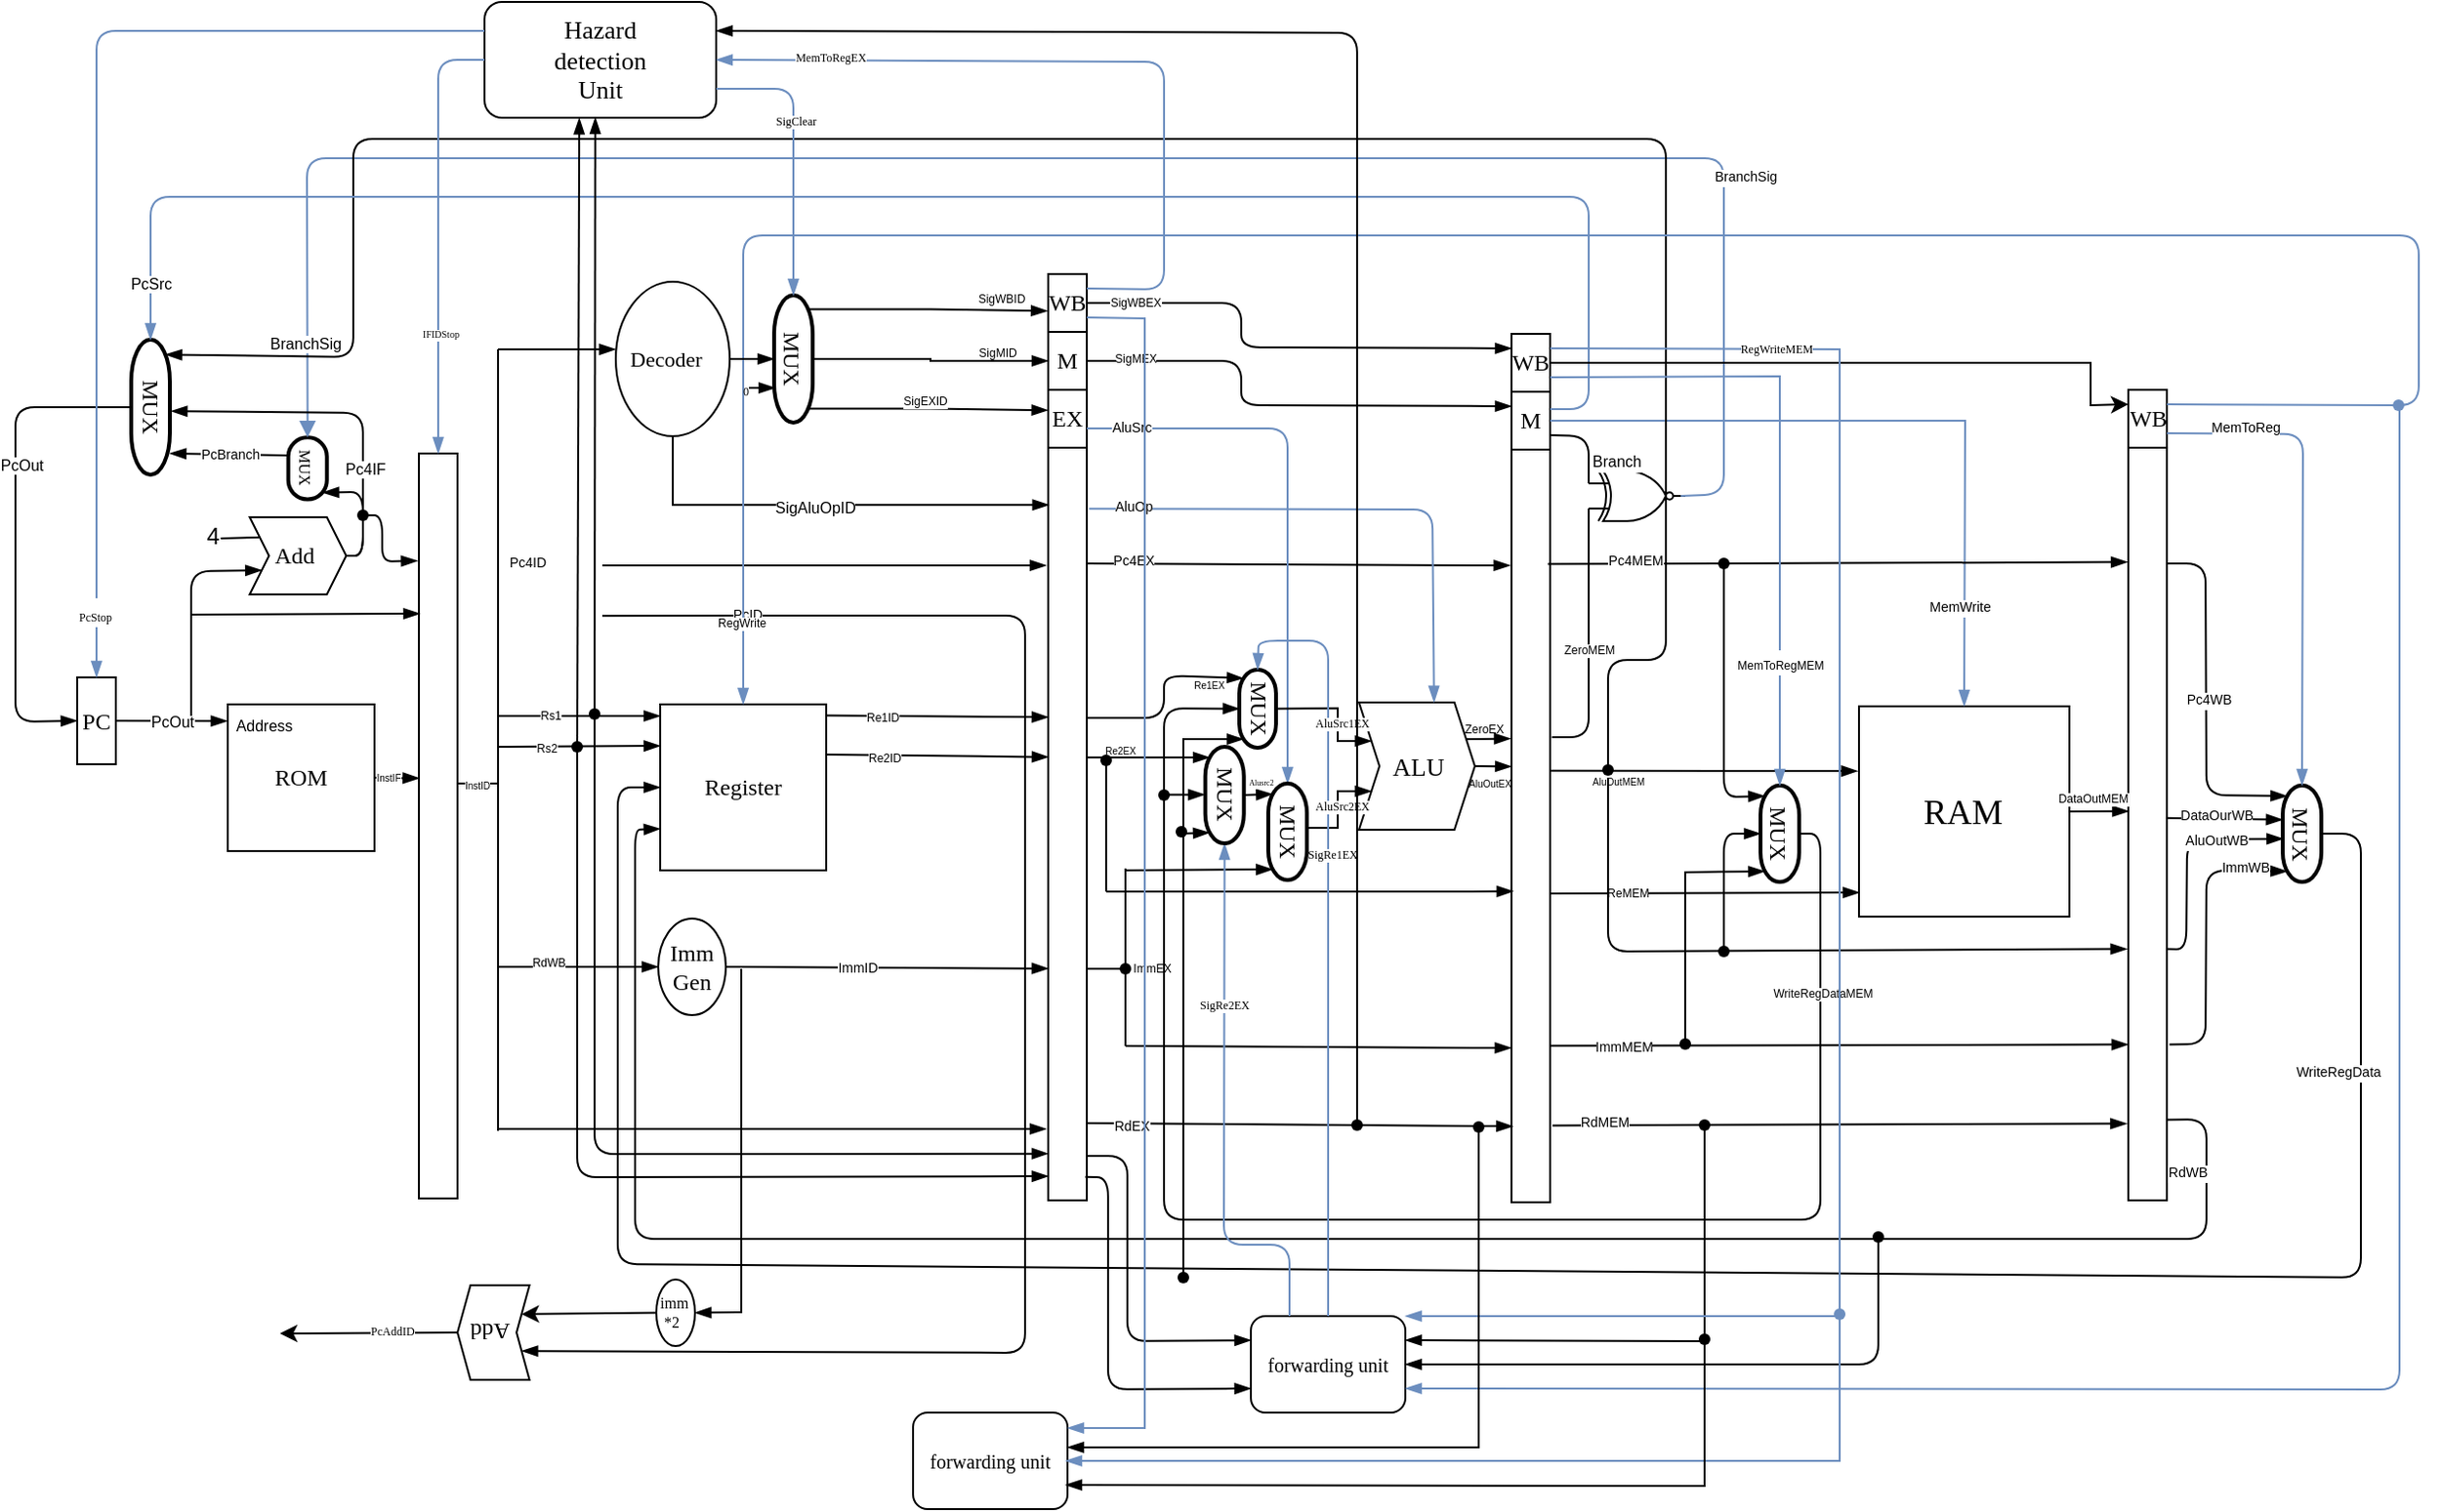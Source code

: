 <mxfile version="15.5.9" type="github">
  <diagram id="kgpKYQtTHZ0yAKxKKP6v" name="Page-1">
    <mxGraphModel dx="1968" dy="670" grid="0" gridSize="10" guides="1" tooltips="1" connect="1" arrows="1" fold="1" page="0" pageScale="1" pageWidth="850" pageHeight="1100" background="#ffffff" math="0" shadow="0">
      <root>
        <mxCell id="0" />
        <mxCell id="1" parent="0" />
        <mxCell id="3WGhXrrfseAbKHN0i4dS-6" value="&lt;font face=&quot;Comic Sans MS&quot;&gt;WB&lt;/font&gt;" style="rounded=0;whiteSpace=wrap;html=1;" parent="1" vertex="1">
          <mxGeometry x="-10" y="290" width="20" height="30" as="geometry" />
        </mxCell>
        <mxCell id="3WGhXrrfseAbKHN0i4dS-5" value="&lt;font face=&quot;Comic Sans MS&quot;&gt;M&lt;/font&gt;" style="rounded=0;whiteSpace=wrap;html=1;" parent="1" vertex="1">
          <mxGeometry x="-10" y="320" width="20" height="30" as="geometry" />
        </mxCell>
        <mxCell id="3WGhXrrfseAbKHN0i4dS-7" value="&lt;font face=&quot;Comic Sans MS&quot;&gt;EX&lt;/font&gt;" style="rounded=0;whiteSpace=wrap;html=1;" parent="1" vertex="1">
          <mxGeometry x="-10" y="350" width="20" height="30" as="geometry" />
        </mxCell>
        <mxCell id="3WGhXrrfseAbKHN0i4dS-8" value="" style="rounded=0;whiteSpace=wrap;html=1;" parent="1" vertex="1">
          <mxGeometry x="-10" y="380" width="20" height="390" as="geometry" />
        </mxCell>
        <mxCell id="3WGhXrrfseAbKHN0i4dS-10" value="&lt;font face=&quot;Comic Sans MS&quot;&gt;WB&lt;/font&gt;" style="rounded=0;whiteSpace=wrap;html=1;" parent="1" vertex="1">
          <mxGeometry x="230" y="321" width="20" height="30" as="geometry" />
        </mxCell>
        <mxCell id="3WGhXrrfseAbKHN0i4dS-11" value="&lt;font face=&quot;Comic Sans MS&quot;&gt;M&lt;/font&gt;" style="rounded=0;whiteSpace=wrap;html=1;" parent="1" vertex="1">
          <mxGeometry x="230" y="351" width="20" height="30" as="geometry" />
        </mxCell>
        <mxCell id="3WGhXrrfseAbKHN0i4dS-12" value="" style="rounded=0;whiteSpace=wrap;html=1;" parent="1" vertex="1">
          <mxGeometry x="230" y="381" width="20" height="390" as="geometry" />
        </mxCell>
        <mxCell id="3WGhXrrfseAbKHN0i4dS-14" value="&lt;font face=&quot;Comic Sans MS&quot;&gt;WB&lt;/font&gt;" style="rounded=0;whiteSpace=wrap;html=1;" parent="1" vertex="1">
          <mxGeometry x="549.52" y="350" width="20" height="30" as="geometry" />
        </mxCell>
        <mxCell id="3WGhXrrfseAbKHN0i4dS-15" value="" style="rounded=0;whiteSpace=wrap;html=1;" parent="1" vertex="1">
          <mxGeometry x="549.52" y="380" width="20" height="390" as="geometry" />
        </mxCell>
        <mxCell id="3WGhXrrfseAbKHN0i4dS-16" value="" style="rounded=0;whiteSpace=wrap;html=1;" parent="1" vertex="1">
          <mxGeometry x="-336" y="383" width="20" height="386" as="geometry" />
        </mxCell>
        <mxCell id="3WGhXrrfseAbKHN0i4dS-17" value="&lt;font face=&quot;Comic Sans MS&quot;&gt;Register&lt;/font&gt;" style="whiteSpace=wrap;html=1;aspect=fixed;" parent="1" vertex="1">
          <mxGeometry x="-211" y="513" width="86" height="86" as="geometry" />
        </mxCell>
        <mxCell id="3WGhXrrfseAbKHN0i4dS-22" value="&lt;div&gt;&lt;font face=&quot;Comic Sans MS&quot;&gt;Imm&lt;/font&gt;&lt;/div&gt;&lt;div&gt;&lt;font face=&quot;Comic Sans MS&quot;&gt;Gen&lt;br&gt;&lt;/font&gt;&lt;/div&gt;" style="ellipse;whiteSpace=wrap;html=1;" parent="1" vertex="1">
          <mxGeometry x="-212" y="624" width="35" height="50" as="geometry" />
        </mxCell>
        <mxCell id="3WGhXrrfseAbKHN0i4dS-24" value="&lt;font face=&quot;Comic Sans MS&quot;&gt;ROM&lt;/font&gt;" style="whiteSpace=wrap;html=1;aspect=fixed;" parent="1" vertex="1">
          <mxGeometry x="-435" y="513" width="76" height="76" as="geometry" />
        </mxCell>
        <mxCell id="3WGhXrrfseAbKHN0i4dS-25" value="&lt;font style=&quot;font-size: 8px&quot;&gt;Address&lt;/font&gt;" style="text;html=1;strokeColor=none;fillColor=none;align=center;verticalAlign=middle;whiteSpace=wrap;rounded=0;" parent="1" vertex="1">
          <mxGeometry x="-436" y="513" width="40" height="20" as="geometry" />
        </mxCell>
        <mxCell id="3WGhXrrfseAbKHN0i4dS-27" value="&lt;font face=&quot;Comic Sans MS&quot;&gt;PC&lt;/font&gt;" style="rounded=0;whiteSpace=wrap;html=1;" parent="1" vertex="1">
          <mxGeometry x="-513" y="499" width="20" height="45" as="geometry" />
        </mxCell>
        <mxCell id="3WGhXrrfseAbKHN0i4dS-30" value="&lt;font face=&quot;Comic Sans MS&quot;&gt;MUX&lt;/font&gt;" style="strokeWidth=2;html=1;shape=mxgraph.flowchart.terminator;whiteSpace=wrap;rotation=90;" parent="1" vertex="1">
          <mxGeometry x="-509.96" y="349" width="69.91" height="20" as="geometry" />
        </mxCell>
        <mxCell id="3WGhXrrfseAbKHN0i4dS-35" value="&lt;font style=&quot;font-size: 8px&quot; face=&quot;Comic Sans MS&quot;&gt;MUX&lt;/font&gt;" style="strokeWidth=2;html=1;shape=mxgraph.flowchart.terminator;whiteSpace=wrap;rotation=90;" parent="1" vertex="1">
          <mxGeometry x="-409.69" y="380.69" width="32.07" height="20" as="geometry" />
        </mxCell>
        <mxCell id="3WGhXrrfseAbKHN0i4dS-36" value="&lt;div style=&quot;font-size: 7px&quot;&gt;PcBranch&lt;/div&gt;" style="endArrow=blockThin;html=1;verticalAlign=middle;endFill=1;" parent="1" edge="1">
          <mxGeometry width="50" height="50" relative="1" as="geometry">
            <mxPoint x="-403.66" y="384" as="sourcePoint" />
            <mxPoint x="-465" y="383" as="targetPoint" />
          </mxGeometry>
        </mxCell>
        <mxCell id="3WGhXrrfseAbKHN0i4dS-39" value="&lt;font face=&quot;Comic Sans MS&quot;&gt;&amp;nbsp;&amp;nbsp;&amp;nbsp; Add&lt;/font&gt;" style="shape=step;perimeter=stepPerimeter;whiteSpace=wrap;html=1;fixedSize=1;align=left;size=10;" parent="1" vertex="1">
          <mxGeometry x="-423.66" y="416" width="50" height="40" as="geometry" />
        </mxCell>
        <mxCell id="3WGhXrrfseAbKHN0i4dS-42" value="" style="endArrow=none;html=1;align=left;" parent="1" edge="1">
          <mxGeometry width="50" height="50" relative="1" as="geometry">
            <mxPoint x="-438.66" y="427" as="sourcePoint" />
            <mxPoint x="-418.66" y="426.5" as="targetPoint" />
          </mxGeometry>
        </mxCell>
        <mxCell id="3WGhXrrfseAbKHN0i4dS-43" value="4" style="text;html=1;align=center;verticalAlign=middle;resizable=0;points=[];autosize=1;strokeColor=none;" parent="1" vertex="1">
          <mxGeometry x="-452.66" y="416" width="20" height="20" as="geometry" />
        </mxCell>
        <mxCell id="3WGhXrrfseAbKHN0i4dS-29" value="PcOut" style="endArrow=blockThin;html=1;verticalAlign=middle;fontSize=8;endFill=1;exitX=1;exitY=0.5;exitDx=0;exitDy=0;entryX=0.019;entryY=0.434;entryDx=0;entryDy=0;entryPerimeter=0;" parent="1" source="3WGhXrrfseAbKHN0i4dS-27" target="3WGhXrrfseAbKHN0i4dS-25" edge="1">
          <mxGeometry width="50" height="50" relative="1" as="geometry">
            <mxPoint x="-486" y="522" as="sourcePoint" />
            <mxPoint x="-440.8" y="521.6" as="targetPoint" />
          </mxGeometry>
        </mxCell>
        <mxCell id="3WGhXrrfseAbKHN0i4dS-45" value="" style="endArrow=blockThin;html=1;fontSize=8;align=left;entryX=0;entryY=0.75;entryDx=0;entryDy=0;endFill=1;" parent="1" target="3WGhXrrfseAbKHN0i4dS-39" edge="1">
          <mxGeometry width="50" height="50" relative="1" as="geometry">
            <mxPoint x="-454" y="519" as="sourcePoint" />
            <mxPoint x="-404" y="425" as="targetPoint" />
            <Array as="points">
              <mxPoint x="-454" y="444" />
            </Array>
          </mxGeometry>
        </mxCell>
        <mxCell id="3WGhXrrfseAbKHN0i4dS-69" style="edgeStyle=orthogonalEdgeStyle;rounded=0;orthogonalLoop=1;jettySize=auto;html=1;exitX=0.11;exitY=0.11;exitDx=0;exitDy=0;fontSize=8;align=left;endArrow=blockThin;endFill=1;exitPerimeter=0;entryX=-0.021;entryY=0.638;entryDx=0;entryDy=0;entryPerimeter=0;" parent="1" source="gq7fBsmWnAXoDukaiIT1-74" target="3WGhXrrfseAbKHN0i4dS-6" edge="1">
          <mxGeometry relative="1" as="geometry">
            <mxPoint x="-10" y="307" as="targetPoint" />
          </mxGeometry>
        </mxCell>
        <mxCell id="3WGhXrrfseAbKHN0i4dS-70" value="&lt;div align=&quot;left&quot;&gt;&lt;br&gt;&lt;/div&gt;" style="edgeStyle=orthogonalEdgeStyle;rounded=0;orthogonalLoop=1;jettySize=auto;html=1;exitX=0.5;exitY=0;exitDx=0;exitDy=0;entryX=0;entryY=0.5;entryDx=0;entryDy=0;fontSize=8;align=left;endArrow=blockThin;endFill=1;exitPerimeter=0;" parent="1" source="gq7fBsmWnAXoDukaiIT1-74" target="3WGhXrrfseAbKHN0i4dS-5" edge="1">
          <mxGeometry relative="1" as="geometry" />
        </mxCell>
        <mxCell id="3WGhXrrfseAbKHN0i4dS-71" style="edgeStyle=orthogonalEdgeStyle;rounded=0;orthogonalLoop=1;jettySize=auto;html=1;exitX=0.89;exitY=0.11;exitDx=0;exitDy=0;entryX=-0.005;entryY=0.353;entryDx=0;entryDy=0;entryPerimeter=0;fontSize=8;align=left;endArrow=blockThin;endFill=1;exitPerimeter=0;" parent="1" source="gq7fBsmWnAXoDukaiIT1-74" target="3WGhXrrfseAbKHN0i4dS-7" edge="1">
          <mxGeometry relative="1" as="geometry" />
        </mxCell>
        <mxCell id="3WGhXrrfseAbKHN0i4dS-177" value="SigEXID" style="edgeLabel;html=1;align=center;verticalAlign=middle;resizable=0;points=[];fontSize=6;fontColor=#000000;" parent="3WGhXrrfseAbKHN0i4dS-71" vertex="1" connectable="0">
          <mxGeometry x="0.038" y="1" relative="1" as="geometry">
            <mxPoint x="-4" y="-4" as="offset" />
          </mxGeometry>
        </mxCell>
        <mxCell id="3WGhXrrfseAbKHN0i4dS-72" style="edgeStyle=orthogonalEdgeStyle;rounded=0;orthogonalLoop=1;jettySize=auto;html=1;exitX=0.5;exitY=1;exitDx=0;exitDy=0;entryX=0.017;entryY=0.076;entryDx=0;entryDy=0;entryPerimeter=0;fontSize=8;align=left;endArrow=blockThin;endFill=1;" parent="1" source="3WGhXrrfseAbKHN0i4dS-68" target="3WGhXrrfseAbKHN0i4dS-8" edge="1">
          <mxGeometry relative="1" as="geometry" />
        </mxCell>
        <mxCell id="3WGhXrrfseAbKHN0i4dS-176" value="SigAluOpID" style="edgeLabel;html=1;align=center;verticalAlign=middle;resizable=0;points=[];fontSize=8;fontColor=#000000;" parent="3WGhXrrfseAbKHN0i4dS-72" vertex="1" connectable="0">
          <mxGeometry x="0.174" y="-1" relative="1" as="geometry">
            <mxPoint x="-27" as="offset" />
          </mxGeometry>
        </mxCell>
        <mxCell id="3WGhXrrfseAbKHN0i4dS-68" value="&lt;font style=&quot;font-size: 11px&quot; face=&quot;Comic Sans MS&quot;&gt;&amp;nbsp; Decoder&lt;/font&gt;" style="ellipse;whiteSpace=wrap;html=1;fontSize=8;align=left;" parent="1" vertex="1">
          <mxGeometry x="-234" y="294" width="59" height="80" as="geometry" />
        </mxCell>
        <mxCell id="3WGhXrrfseAbKHN0i4dS-77" value="" style="endArrow=none;html=1;fontSize=8;align=left;" parent="1" edge="1">
          <mxGeometry width="50" height="50" relative="1" as="geometry">
            <mxPoint x="-295" y="734" as="sourcePoint" />
            <mxPoint x="-295" y="329" as="targetPoint" />
          </mxGeometry>
        </mxCell>
        <mxCell id="3WGhXrrfseAbKHN0i4dS-80" value="" style="endArrow=blockThin;html=1;fontSize=8;align=left;entryX=0;entryY=0;entryDx=0;entryDy=0;endFill=1;" parent="1" edge="1">
          <mxGeometry width="50" height="50" relative="1" as="geometry">
            <mxPoint x="-295" y="519" as="sourcePoint" />
            <mxPoint x="-211.0" y="519" as="targetPoint" />
          </mxGeometry>
        </mxCell>
        <mxCell id="3WGhXrrfseAbKHN0i4dS-189" value="Rs1" style="edgeLabel;html=1;align=center;verticalAlign=middle;resizable=0;points=[];fontSize=6;fontColor=#000000;" parent="3WGhXrrfseAbKHN0i4dS-80" vertex="1" connectable="0">
          <mxGeometry x="-0.374" relative="1" as="geometry">
            <mxPoint as="offset" />
          </mxGeometry>
        </mxCell>
        <mxCell id="3WGhXrrfseAbKHN0i4dS-81" value="" style="endArrow=blockThin;html=1;fontSize=8;align=left;entryX=0;entryY=0.25;entryDx=0;entryDy=0;endFill=1;" parent="1" target="3WGhXrrfseAbKHN0i4dS-17" edge="1">
          <mxGeometry width="50" height="50" relative="1" as="geometry">
            <mxPoint x="-295" y="535" as="sourcePoint" />
            <mxPoint x="-258.602" y="537.928" as="targetPoint" />
          </mxGeometry>
        </mxCell>
        <mxCell id="3WGhXrrfseAbKHN0i4dS-190" value="Rs2" style="edgeLabel;html=1;align=center;verticalAlign=middle;resizable=0;points=[];fontSize=6;fontColor=#000000;" parent="3WGhXrrfseAbKHN0i4dS-81" vertex="1" connectable="0">
          <mxGeometry x="-0.412" y="-1" relative="1" as="geometry">
            <mxPoint as="offset" />
          </mxGeometry>
        </mxCell>
        <mxCell id="3WGhXrrfseAbKHN0i4dS-82" value="" style="endArrow=blockThin;html=1;fontSize=8;align=left;entryX=-0.002;entryY=0.438;entryDx=0;entryDy=0;entryPerimeter=0;endFill=1;" parent="1" target="3WGhXrrfseAbKHN0i4dS-68" edge="1">
          <mxGeometry width="50" height="50" relative="1" as="geometry">
            <mxPoint x="-295" y="329" as="sourcePoint" />
            <mxPoint x="-215" y="329" as="targetPoint" />
          </mxGeometry>
        </mxCell>
        <mxCell id="3WGhXrrfseAbKHN0i4dS-83" value="" style="endArrow=blockThin;html=1;fontSize=8;align=left;endFill=1;" parent="1" edge="1">
          <mxGeometry width="50" height="50" relative="1" as="geometry">
            <mxPoint x="-295" y="733" as="sourcePoint" />
            <mxPoint x="-11" y="733" as="targetPoint" />
          </mxGeometry>
        </mxCell>
        <mxCell id="3WGhXrrfseAbKHN0i4dS-84" value="" style="endArrow=blockThin;html=1;fontSize=8;align=left;entryX=0;entryY=0.5;entryDx=0;entryDy=0;endFill=1;" parent="1" target="3WGhXrrfseAbKHN0i4dS-22" edge="1">
          <mxGeometry width="50" height="50" relative="1" as="geometry">
            <mxPoint x="-295" y="649" as="sourcePoint" />
            <mxPoint x="-215" y="639" as="targetPoint" />
            <Array as="points">
              <mxPoint x="-235" y="649" />
            </Array>
          </mxGeometry>
        </mxCell>
        <mxCell id="3WGhXrrfseAbKHN0i4dS-85" value="" style="endArrow=blockThin;html=1;fontSize=8;align=left;exitX=1;exitY=0.5;exitDx=0;exitDy=0;entryX=-0.001;entryY=0.692;entryDx=0;entryDy=0;entryPerimeter=0;endFill=1;" parent="1" source="3WGhXrrfseAbKHN0i4dS-22" target="3WGhXrrfseAbKHN0i4dS-8" edge="1">
          <mxGeometry width="50" height="50" relative="1" as="geometry">
            <mxPoint x="-130" y="670" as="sourcePoint" />
            <mxPoint x="-14" y="650" as="targetPoint" />
            <Array as="points" />
          </mxGeometry>
        </mxCell>
        <mxCell id="3WGhXrrfseAbKHN0i4dS-193" value="ImmID" style="edgeLabel;html=1;align=center;verticalAlign=middle;resizable=0;points=[];fontSize=7;fontColor=#000000;" parent="3WGhXrrfseAbKHN0i4dS-85" vertex="1" connectable="0">
          <mxGeometry x="-0.184" y="-2" relative="1" as="geometry">
            <mxPoint y="-2" as="offset" />
          </mxGeometry>
        </mxCell>
        <mxCell id="3WGhXrrfseAbKHN0i4dS-86" value="" style="endArrow=blockThin;html=1;fontSize=8;align=left;entryX=-0.036;entryY=0.144;entryDx=0;entryDy=0;entryPerimeter=0;endFill=1;" parent="1" target="3WGhXrrfseAbKHN0i4dS-16" edge="1">
          <mxGeometry width="50" height="50" relative="1" as="geometry">
            <mxPoint x="-363.66" y="415" as="sourcePoint" />
            <mxPoint x="-336.0" y="415.356" as="targetPoint" />
            <Array as="points">
              <mxPoint x="-355" y="415" />
              <mxPoint x="-355" y="439" />
            </Array>
          </mxGeometry>
        </mxCell>
        <mxCell id="3WGhXrrfseAbKHN0i4dS-87" value="" style="endArrow=blockThin;html=1;fontSize=8;align=left;endFill=1;" parent="1" edge="1">
          <mxGeometry width="50" height="50" relative="1" as="geometry">
            <mxPoint x="-241" y="441" as="sourcePoint" />
            <mxPoint x="-11" y="441" as="targetPoint" />
          </mxGeometry>
        </mxCell>
        <mxCell id="3WGhXrrfseAbKHN0i4dS-175" value="Pc4ID" style="edgeLabel;html=1;align=center;verticalAlign=middle;resizable=0;points=[];fontSize=7;fontColor=#000000;" parent="3WGhXrrfseAbKHN0i4dS-87" vertex="1" connectable="0">
          <mxGeometry x="-0.892" relative="1" as="geometry">
            <mxPoint x="-52" y="-1" as="offset" />
          </mxGeometry>
        </mxCell>
        <mxCell id="3WGhXrrfseAbKHN0i4dS-88" value="" style="endArrow=blockThin;fontSize=8;align=left;entryX=0;entryY=0.358;entryDx=0;entryDy=0;entryPerimeter=0;endFill=1;exitX=0.998;exitY=0.067;exitDx=0;exitDy=0;exitPerimeter=0;" parent="1" source="3WGhXrrfseAbKHN0i4dS-17" target="3WGhXrrfseAbKHN0i4dS-8" edge="1">
          <mxGeometry width="50" height="50" relative="1" as="geometry">
            <mxPoint x="-97" y="520" as="sourcePoint" />
            <mxPoint x="-12" y="520" as="targetPoint" />
          </mxGeometry>
        </mxCell>
        <mxCell id="3WGhXrrfseAbKHN0i4dS-187" value="Re1ID" style="edgeLabel;html=1;align=center;verticalAlign=middle;resizable=0;points=[];fontSize=6;fontColor=#000000;" parent="3WGhXrrfseAbKHN0i4dS-88" vertex="1" connectable="0">
          <mxGeometry x="-0.501" y="-1" relative="1" as="geometry">
            <mxPoint as="offset" />
          </mxGeometry>
        </mxCell>
        <mxCell id="3WGhXrrfseAbKHN0i4dS-89" value="" style="endArrow=blockThin;html=1;fontSize=8;align=left;entryX=0.002;entryY=0.411;entryDx=0;entryDy=0;entryPerimeter=0;endFill=1;exitX=0.999;exitY=0.302;exitDx=0;exitDy=0;exitPerimeter=0;" parent="1" source="3WGhXrrfseAbKHN0i4dS-17" target="3WGhXrrfseAbKHN0i4dS-8" edge="1">
          <mxGeometry width="50" height="50" relative="1" as="geometry">
            <mxPoint x="-97" y="540" as="sourcePoint" />
            <mxPoint x="-13" y="539" as="targetPoint" />
          </mxGeometry>
        </mxCell>
        <mxCell id="3WGhXrrfseAbKHN0i4dS-188" value="Re2ID" style="edgeLabel;html=1;align=center;verticalAlign=middle;resizable=0;points=[];fontSize=6;fontColor=#000000;" parent="3WGhXrrfseAbKHN0i4dS-89" vertex="1" connectable="0">
          <mxGeometry x="-0.486" y="-1" relative="1" as="geometry">
            <mxPoint as="offset" />
          </mxGeometry>
        </mxCell>
        <mxCell id="3WGhXrrfseAbKHN0i4dS-97" value="" style="endArrow=none;html=1;fontSize=8;align=left;" parent="1" edge="1">
          <mxGeometry width="50" height="50" relative="1" as="geometry">
            <mxPoint x="10" y="650" as="sourcePoint" />
            <mxPoint x="30" y="650" as="targetPoint" />
          </mxGeometry>
        </mxCell>
        <mxCell id="3WGhXrrfseAbKHN0i4dS-98" value="" style="endArrow=none;html=1;fontSize=8;align=left;" parent="1" edge="1">
          <mxGeometry width="50" height="50" relative="1" as="geometry">
            <mxPoint x="30" y="690" as="sourcePoint" />
            <mxPoint x="30" y="598" as="targetPoint" />
          </mxGeometry>
        </mxCell>
        <mxCell id="3WGhXrrfseAbKHN0i4dS-99" value="" style="endArrow=blockThin;html=1;fontSize=8;align=left;entryX=0.89;entryY=0.89;entryDx=0;entryDy=0;entryPerimeter=0;endFill=1;" parent="1" target="pKkXL_fuXF9toPgZsUNc-11" edge="1">
          <mxGeometry width="50" height="50" relative="1" as="geometry">
            <mxPoint x="30" y="599" as="sourcePoint" />
            <mxPoint x="30.12" y="501.983" as="targetPoint" />
          </mxGeometry>
        </mxCell>
        <mxCell id="3WGhXrrfseAbKHN0i4dS-100" value="" style="endArrow=blockThin;html=1;fontSize=8;align=left;entryX=-0.006;entryY=0.795;entryDx=0;entryDy=0;entryPerimeter=0;endFill=1;" parent="1" target="3WGhXrrfseAbKHN0i4dS-12" edge="1">
          <mxGeometry width="50" height="50" relative="1" as="geometry">
            <mxPoint x="30" y="690" as="sourcePoint" />
            <mxPoint x="161.58" y="689.88" as="targetPoint" />
          </mxGeometry>
        </mxCell>
        <mxCell id="3WGhXrrfseAbKHN0i4dS-101" value="" style="endArrow=blockThin;html=1;fontSize=8;align=left;entryX=0.033;entryY=0.899;entryDx=0;entryDy=0;entryPerimeter=0;endFill=1;" parent="1" target="3WGhXrrfseAbKHN0i4dS-12" edge="1">
          <mxGeometry width="50" height="50" relative="1" as="geometry">
            <mxPoint x="10" y="730" as="sourcePoint" />
            <mxPoint x="156" y="730" as="targetPoint" />
          </mxGeometry>
        </mxCell>
        <mxCell id="3WGhXrrfseAbKHN0i4dS-216" value="RdEX" style="edgeLabel;html=1;align=center;verticalAlign=middle;resizable=0;points=[];fontSize=7;fontColor=#000000;" parent="3WGhXrrfseAbKHN0i4dS-101" vertex="1" connectable="0">
          <mxGeometry x="-0.796" y="-2" relative="1" as="geometry">
            <mxPoint as="offset" />
          </mxGeometry>
        </mxCell>
        <mxCell id="3WGhXrrfseAbKHN0i4dS-103" value="" style="endArrow=blockThin;html=1;fontSize=8;align=left;endFill=1;" parent="1" edge="1">
          <mxGeometry width="50" height="50" relative="1" as="geometry">
            <mxPoint x="-454.5" y="466.5" as="sourcePoint" />
            <mxPoint x="-335.5" y="466" as="targetPoint" />
          </mxGeometry>
        </mxCell>
        <mxCell id="3WGhXrrfseAbKHN0i4dS-104" value="" style="endArrow=blockThin;html=1;fontSize=8;align=left;exitX=0.957;exitY=0.299;exitDx=0;exitDy=0;exitPerimeter=0;endFill=1;entryX=0;entryY=0.25;entryDx=0;entryDy=0;" parent="1" edge="1" target="pKkXL_fuXF9toPgZsUNc-18">
          <mxGeometry width="50" height="50" relative="1" as="geometry">
            <mxPoint x="-241.0" y="467.074" as="sourcePoint" />
            <mxPoint x="-10" y="467" as="targetPoint" />
            <Array as="points">
              <mxPoint x="-22" y="467" />
              <mxPoint x="-22" y="849" />
            </Array>
          </mxGeometry>
        </mxCell>
        <mxCell id="3WGhXrrfseAbKHN0i4dS-225" value="PcID" style="edgeLabel;html=1;align=center;verticalAlign=middle;resizable=0;points=[];fontSize=7;fontColor=#000000;" parent="3WGhXrrfseAbKHN0i4dS-104" vertex="1" connectable="0">
          <mxGeometry x="-0.87" relative="1" as="geometry">
            <mxPoint x="19" as="offset" />
          </mxGeometry>
        </mxCell>
        <mxCell id="3WGhXrrfseAbKHN0i4dS-106" value="&lt;font style=&quot;font-size: 13px&quot; face=&quot;Comic Sans MS&quot;&gt;&amp;nbsp;&amp;nbsp;&amp;nbsp;&amp;nbsp; ALU&lt;/font&gt;" style="shape=step;perimeter=stepPerimeter;whiteSpace=wrap;html=1;fixedSize=1;fontSize=8;align=left;size=10.58;" parent="1" vertex="1">
          <mxGeometry x="151" y="512" width="60" height="66" as="geometry" />
        </mxCell>
        <mxCell id="3WGhXrrfseAbKHN0i4dS-107" value="" style="endArrow=blockThin;html=1;fontSize=8;align=left;endFill=1;entryX=0.11;entryY=0.89;entryDx=0;entryDy=0;entryPerimeter=0;" parent="1" target="gq7fBsmWnAXoDukaiIT1-26" edge="1">
          <mxGeometry width="50" height="50" relative="1" as="geometry">
            <mxPoint x="10" y="520" as="sourcePoint" />
            <mxPoint x="110" y="520" as="targetPoint" />
            <Array as="points">
              <mxPoint x="50" y="520" />
              <mxPoint x="50" y="498" />
            </Array>
          </mxGeometry>
        </mxCell>
        <mxCell id="3WGhXrrfseAbKHN0i4dS-197" value="Re1EX" style="edgeLabel;html=1;align=center;verticalAlign=middle;resizable=0;points=[];fontSize=5;fontColor=#000000;" parent="3WGhXrrfseAbKHN0i4dS-107" vertex="1" connectable="0">
          <mxGeometry x="-0.767" y="-1" relative="1" as="geometry">
            <mxPoint x="51" y="-19" as="offset" />
          </mxGeometry>
        </mxCell>
        <mxCell id="3WGhXrrfseAbKHN0i4dS-111" value="" style="endArrow=blockThin;html=1;fontSize=8;align=left;exitX=0.993;exitY=0.414;exitDx=0;exitDy=0;exitPerimeter=0;entryX=0.11;entryY=0.89;entryDx=0;entryDy=0;entryPerimeter=0;endFill=1;" parent="1" edge="1" target="pKkXL_fuXF9toPgZsUNc-2">
          <mxGeometry width="50" height="50" relative="1" as="geometry">
            <mxPoint x="9.86" y="540.46" as="sourcePoint" />
            <mxPoint x="45.4" y="541.15" as="targetPoint" />
          </mxGeometry>
        </mxCell>
        <mxCell id="3WGhXrrfseAbKHN0i4dS-196" value="Re2EX" style="edgeLabel;html=1;align=center;verticalAlign=middle;resizable=0;points=[];fontSize=5;fontColor=#000000;" parent="3WGhXrrfseAbKHN0i4dS-111" vertex="1" connectable="0">
          <mxGeometry x="-0.515" relative="1" as="geometry">
            <mxPoint x="1" y="-5" as="offset" />
          </mxGeometry>
        </mxCell>
        <mxCell id="3WGhXrrfseAbKHN0i4dS-114" value="" style="endArrow=blockThin;html=1;fontSize=8;align=left;exitX=1;exitY=0.5;exitDx=0;exitDy=0;entryX=0.002;entryY=0.421;entryDx=0;entryDy=0;entryPerimeter=0;endFill=1;" parent="1" source="3WGhXrrfseAbKHN0i4dS-106" target="3WGhXrrfseAbKHN0i4dS-12" edge="1">
          <mxGeometry width="50" height="50" relative="1" as="geometry">
            <mxPoint x="210" y="547.5" as="sourcePoint" />
            <mxPoint x="230" y="547" as="targetPoint" />
          </mxGeometry>
        </mxCell>
        <mxCell id="3WGhXrrfseAbKHN0i4dS-115" value="" style="endArrow=blockThin;html=1;fontSize=8;align=left;exitX=1.018;exitY=0.154;exitDx=0;exitDy=0;exitPerimeter=0;entryX=-0.035;entryY=0.154;entryDx=0;entryDy=0;entryPerimeter=0;endFill=1;" parent="1" source="3WGhXrrfseAbKHN0i4dS-8" target="3WGhXrrfseAbKHN0i4dS-12" edge="1">
          <mxGeometry width="50" height="50" relative="1" as="geometry">
            <mxPoint x="-230" y="560" as="sourcePoint" />
            <mxPoint x="162" y="440" as="targetPoint" />
          </mxGeometry>
        </mxCell>
        <mxCell id="3WGhXrrfseAbKHN0i4dS-206" value="Pc4EX" style="edgeLabel;html=1;align=center;verticalAlign=middle;resizable=0;points=[];fontSize=7;fontColor=#000000;" parent="3WGhXrrfseAbKHN0i4dS-115" vertex="1" connectable="0">
          <mxGeometry x="-0.9" y="3" relative="1" as="geometry">
            <mxPoint x="12" y="2" as="offset" />
          </mxGeometry>
        </mxCell>
        <mxCell id="3WGhXrrfseAbKHN0i4dS-116" value="" style="endArrow=none;html=1;fontSize=8;align=left;startArrow=none;" parent="1" source="3WGhXrrfseAbKHN0i4dS-231" edge="1">
          <mxGeometry width="50" height="50" relative="1" as="geometry">
            <mxPoint x="20" y="610" as="sourcePoint" />
            <mxPoint x="20" y="540" as="targetPoint" />
          </mxGeometry>
        </mxCell>
        <mxCell id="3WGhXrrfseAbKHN0i4dS-118" value="" style="endArrow=blockThin;html=1;fontSize=8;align=left;entryX=0.043;entryY=0.587;entryDx=0;entryDy=0;entryPerimeter=0;endFill=1;" parent="1" target="3WGhXrrfseAbKHN0i4dS-12" edge="1">
          <mxGeometry width="50" height="50" relative="1" as="geometry">
            <mxPoint x="20" y="610" as="sourcePoint" />
            <mxPoint x="159.96" y="609.6" as="targetPoint" />
          </mxGeometry>
        </mxCell>
        <mxCell id="3WGhXrrfseAbKHN0i4dS-119" value="" style="endArrow=blockThin;html=1;fontSize=8;align=left;exitX=1.058;exitY=0.081;exitDx=0;exitDy=0;exitPerimeter=0;entryX=0.648;entryY=-0.002;entryDx=0;entryDy=0;entryPerimeter=0;fontColor=#33FFFF;fillColor=#dae8fc;strokeColor=#6c8ebf;endFill=1;" parent="1" source="3WGhXrrfseAbKHN0i4dS-8" target="3WGhXrrfseAbKHN0i4dS-106" edge="1">
          <mxGeometry width="50" height="50" relative="1" as="geometry">
            <mxPoint x="50" y="580" as="sourcePoint" />
            <mxPoint x="119" y="508" as="targetPoint" />
            <Array as="points">
              <mxPoint x="189" y="412" />
            </Array>
          </mxGeometry>
        </mxCell>
        <mxCell id="3WGhXrrfseAbKHN0i4dS-220" value="AluOp" style="edgeLabel;html=1;align=center;verticalAlign=middle;resizable=0;points=[];fontSize=7;fontColor=#000000;" parent="3WGhXrrfseAbKHN0i4dS-119" vertex="1" connectable="0">
          <mxGeometry x="-0.874" y="1" relative="1" as="geometry">
            <mxPoint x="5" as="offset" />
          </mxGeometry>
        </mxCell>
        <mxCell id="3WGhXrrfseAbKHN0i4dS-120" value="" style="endArrow=blockThin;html=1;fontSize=8;fontColor=#33FFFF;align=left;entryX=0;entryY=0.5;entryDx=0;entryDy=0;entryPerimeter=0;fillColor=#dae8fc;strokeColor=#6c8ebf;endFill=1;" parent="1" target="pKkXL_fuXF9toPgZsUNc-11" edge="1">
          <mxGeometry width="50" height="50" relative="1" as="geometry">
            <mxPoint x="10" y="370" as="sourcePoint" />
            <mxPoint x="55" y="532" as="targetPoint" />
            <Array as="points">
              <mxPoint x="114" y="370" />
            </Array>
          </mxGeometry>
        </mxCell>
        <mxCell id="3WGhXrrfseAbKHN0i4dS-221" value="AluSrc" style="edgeLabel;html=1;align=center;verticalAlign=middle;resizable=0;points=[];fontSize=7;fontColor=#000000;" parent="3WGhXrrfseAbKHN0i4dS-120" vertex="1" connectable="0">
          <mxGeometry x="-0.905" y="1" relative="1" as="geometry">
            <mxPoint x="9" y="1" as="offset" />
          </mxGeometry>
        </mxCell>
        <mxCell id="3WGhXrrfseAbKHN0i4dS-121" value="" style="endArrow=blockThin;html=1;fontSize=8;fontColor=#33FFFF;align=left;exitX=1;exitY=0.5;exitDx=0;exitDy=0;entryX=0;entryY=0.25;entryDx=0;entryDy=0;endFill=1;" parent="1" source="3WGhXrrfseAbKHN0i4dS-5" target="3WGhXrrfseAbKHN0i4dS-11" edge="1">
          <mxGeometry width="50" height="50" relative="1" as="geometry">
            <mxPoint x="11.71" y="340" as="sourcePoint" />
            <mxPoint x="61.71" y="290" as="targetPoint" />
            <Array as="points">
              <mxPoint x="90" y="335" />
              <mxPoint x="90" y="358" />
            </Array>
          </mxGeometry>
        </mxCell>
        <mxCell id="3WGhXrrfseAbKHN0i4dS-229" value="SigMEX" style="edgeLabel;html=1;align=center;verticalAlign=middle;resizable=0;points=[];fontSize=6;fontColor=#000000;" parent="3WGhXrrfseAbKHN0i4dS-121" vertex="1" connectable="0">
          <mxGeometry x="-0.796" y="1" relative="1" as="geometry">
            <mxPoint as="offset" />
          </mxGeometry>
        </mxCell>
        <mxCell id="3WGhXrrfseAbKHN0i4dS-122" value="" style="endArrow=blockThin;html=1;fontSize=8;fontColor=#33FFFF;align=left;exitX=1;exitY=0.5;exitDx=0;exitDy=0;entryX=0;entryY=0.25;entryDx=0;entryDy=0;endFill=1;" parent="1" source="3WGhXrrfseAbKHN0i4dS-6" target="3WGhXrrfseAbKHN0i4dS-10" edge="1">
          <mxGeometry width="50" height="50" relative="1" as="geometry">
            <mxPoint x="70" y="390" as="sourcePoint" />
            <mxPoint x="120" y="340" as="targetPoint" />
            <Array as="points">
              <mxPoint x="90" y="305" />
              <mxPoint x="90" y="328" />
            </Array>
          </mxGeometry>
        </mxCell>
        <mxCell id="3WGhXrrfseAbKHN0i4dS-228" value="SigWBEX" style="edgeLabel;html=1;align=center;verticalAlign=middle;resizable=0;points=[];fontSize=6;fontColor=#000000;" parent="3WGhXrrfseAbKHN0i4dS-122" vertex="1" connectable="0">
          <mxGeometry x="-0.838" relative="1" as="geometry">
            <mxPoint x="5" as="offset" />
          </mxGeometry>
        </mxCell>
        <mxCell id="3WGhXrrfseAbKHN0i4dS-123" value="" style="verticalLabelPosition=bottom;shadow=0;dashed=0;align=center;html=1;verticalAlign=top;shape=mxgraph.electrical.logic_gates.logic_gate;operation=xor;negating=1;negSize=0.15;fontSize=8;fontColor=#33FFFF;" parent="1" vertex="1">
          <mxGeometry x="270" y="392" width="50" height="26" as="geometry" />
        </mxCell>
        <mxCell id="3WGhXrrfseAbKHN0i4dS-125" value="Branch" style="endArrow=none;html=1;fontSize=8;align=left;entryX=0;entryY=0.25;entryDx=0;entryDy=0;entryPerimeter=0;exitX=1;exitY=0.75;exitDx=0;exitDy=0;verticalAlign=top;" parent="1" source="3WGhXrrfseAbKHN0i4dS-11" target="3WGhXrrfseAbKHN0i4dS-123" edge="1">
          <mxGeometry width="50" height="50" relative="1" as="geometry">
            <mxPoint x="250" y="361" as="sourcePoint" />
            <mxPoint x="300" y="311" as="targetPoint" />
            <Array as="points">
              <mxPoint x="270" y="374" />
            </Array>
          </mxGeometry>
        </mxCell>
        <mxCell id="3WGhXrrfseAbKHN0i4dS-126" value="" style="endArrow=none;html=1;fontSize=8;fontColor=#33FFFF;align=left;entryX=0;entryY=0.75;entryDx=0;entryDy=0;entryPerimeter=0;exitX=1.043;exitY=0.382;exitDx=0;exitDy=0;exitPerimeter=0;" parent="1" source="3WGhXrrfseAbKHN0i4dS-12" target="3WGhXrrfseAbKHN0i4dS-123" edge="1">
          <mxGeometry width="50" height="50" relative="1" as="geometry">
            <mxPoint x="250" y="548" as="sourcePoint" />
            <mxPoint x="300" y="498" as="targetPoint" />
            <Array as="points">
              <mxPoint x="270" y="530" />
            </Array>
          </mxGeometry>
        </mxCell>
        <mxCell id="3WGhXrrfseAbKHN0i4dS-182" value="ZeroMEM" style="edgeLabel;html=1;align=center;verticalAlign=middle;resizable=0;points=[];fontSize=6;fontColor=#000000;" parent="3WGhXrrfseAbKHN0i4dS-126" vertex="1" connectable="0">
          <mxGeometry x="0.395" relative="1" as="geometry">
            <mxPoint y="32" as="offset" />
          </mxGeometry>
        </mxCell>
        <mxCell id="3WGhXrrfseAbKHN0i4dS-127" value="" style="endArrow=block;html=1;fontSize=8;fontColor=#33FFFF;align=left;entryX=0;entryY=0.5;entryDx=0;entryDy=0;entryPerimeter=0;fillColor=#dae8fc;strokeWidth=1;startArrow=none;startFill=0;strokeColor=#6c8ebf;endFill=1;exitX=0.953;exitY=0.5;exitDx=0;exitDy=0;exitPerimeter=0;" parent="1" source="3WGhXrrfseAbKHN0i4dS-123" target="3WGhXrrfseAbKHN0i4dS-35" edge="1">
          <mxGeometry width="50" height="50" relative="1" as="geometry">
            <mxPoint x="320" y="404" as="sourcePoint" />
            <mxPoint x="-130" y="230" as="targetPoint" />
            <Array as="points">
              <mxPoint x="340" y="404" />
              <mxPoint x="340" y="230" />
              <mxPoint x="-394" y="230" />
            </Array>
          </mxGeometry>
        </mxCell>
        <mxCell id="3WGhXrrfseAbKHN0i4dS-172" value="BranchSig" style="edgeLabel;html=1;align=center;verticalAlign=middle;resizable=0;points=[];fontSize=8;fontColor=#000000;" parent="3WGhXrrfseAbKHN0i4dS-127" vertex="1" connectable="0">
          <mxGeometry x="0.909" y="-1" relative="1" as="geometry">
            <mxPoint as="offset" />
          </mxGeometry>
        </mxCell>
        <mxCell id="3WGhXrrfseAbKHN0i4dS-222" value="BranchSig" style="edgeLabel;html=1;align=center;verticalAlign=middle;resizable=0;points=[];fontSize=7;fontColor=#000000;" parent="3WGhXrrfseAbKHN0i4dS-127" vertex="1" connectable="0">
          <mxGeometry x="-0.981" y="-1" relative="1" as="geometry">
            <mxPoint x="23" y="-166" as="offset" />
          </mxGeometry>
        </mxCell>
        <mxCell id="3WGhXrrfseAbKHN0i4dS-128" value="&lt;font style=&quot;font-size: 18px&quot; face=&quot;Comic Sans MS&quot;&gt;&amp;nbsp;&amp;nbsp;&amp;nbsp;&amp;nbsp;&amp;nbsp;&amp;nbsp; RAM&lt;/font&gt;" style="whiteSpace=wrap;html=1;aspect=fixed;fontSize=8;align=left;" parent="1" vertex="1">
          <mxGeometry x="410" y="514" width="109" height="109" as="geometry" />
        </mxCell>
        <mxCell id="3WGhXrrfseAbKHN0i4dS-129" value="" style="endArrow=blockThin;html=1;fontSize=8;fontColor=#33FFFF;strokeColor=#6c8ebf;strokeWidth=1;align=left;exitX=1;exitY=0.5;exitDx=0;exitDy=0;entryX=0.5;entryY=0;entryDx=0;entryDy=0;fillColor=#dae8fc;endFill=1;rounded=0;" parent="1" source="3WGhXrrfseAbKHN0i4dS-11" target="3WGhXrrfseAbKHN0i4dS-128" edge="1">
          <mxGeometry width="50" height="50" relative="1" as="geometry">
            <mxPoint x="220" y="471" as="sourcePoint" />
            <mxPoint x="270" y="421" as="targetPoint" />
            <Array as="points">
              <mxPoint x="465" y="366" />
            </Array>
          </mxGeometry>
        </mxCell>
        <mxCell id="3WGhXrrfseAbKHN0i4dS-130" value="" style="endArrow=blockThin;html=1;fontSize=8;fontColor=#33FFFF;strokeColor=#000000;strokeWidth=1;align=left;exitX=1;exitY=0.25;exitDx=0;exitDy=0;entryX=-0.026;entryY=0.384;entryDx=0;entryDy=0;entryPerimeter=0;endFill=1;" parent="1" source="3WGhXrrfseAbKHN0i4dS-106" target="3WGhXrrfseAbKHN0i4dS-12" edge="1">
          <mxGeometry width="50" height="50" relative="1" as="geometry">
            <mxPoint x="200" y="531" as="sourcePoint" />
            <mxPoint x="250" y="481" as="targetPoint" />
          </mxGeometry>
        </mxCell>
        <mxCell id="3WGhXrrfseAbKHN0i4dS-131" value="" style="endArrow=blockThin;html=1;fontSize=8;fontColor=#33FFFF;strokeColor=#000000;strokeWidth=1;align=left;exitX=1.026;exitY=0.424;exitDx=0;exitDy=0;exitPerimeter=0;entryX=-0.006;entryY=0.308;entryDx=0;entryDy=0;entryPerimeter=0;endFill=1;" parent="1" target="3WGhXrrfseAbKHN0i4dS-128" edge="1">
          <mxGeometry width="50" height="50" relative="1" as="geometry">
            <mxPoint x="250.52" y="547.36" as="sourcePoint" />
            <mxPoint x="299.564" y="547.283" as="targetPoint" />
          </mxGeometry>
        </mxCell>
        <mxCell id="3WGhXrrfseAbKHN0i4dS-201" value="AluOutMEM" style="edgeLabel;html=1;align=center;verticalAlign=middle;resizable=0;points=[];fontSize=5;fontColor=#000000;" parent="3WGhXrrfseAbKHN0i4dS-131" vertex="1" connectable="0">
          <mxGeometry x="-0.634" y="1" relative="1" as="geometry">
            <mxPoint x="5" y="5" as="offset" />
          </mxGeometry>
        </mxCell>
        <mxCell id="3WGhXrrfseAbKHN0i4dS-132" value="" style="endArrow=blockThin;html=1;fontSize=8;fontColor=#33FFFF;strokeColor=#000000;strokeWidth=1;align=left;entryX=0.002;entryY=0.885;entryDx=0;entryDy=0;entryPerimeter=0;endFill=1;" parent="1" target="3WGhXrrfseAbKHN0i4dS-128" edge="1">
          <mxGeometry width="50" height="50" relative="1" as="geometry">
            <mxPoint x="250" y="611" as="sourcePoint" />
            <mxPoint x="299" y="610" as="targetPoint" />
          </mxGeometry>
        </mxCell>
        <mxCell id="3WGhXrrfseAbKHN0i4dS-200" value="ReMEM" style="edgeLabel;html=1;align=center;verticalAlign=middle;resizable=0;points=[];fontSize=6;fontColor=#000000;" parent="3WGhXrrfseAbKHN0i4dS-132" vertex="1" connectable="0">
          <mxGeometry x="-0.555" y="-1" relative="1" as="geometry">
            <mxPoint x="4" y="-1" as="offset" />
          </mxGeometry>
        </mxCell>
        <mxCell id="3WGhXrrfseAbKHN0i4dS-133" value="" style="endArrow=blockThin;html=1;fontSize=8;fontColor=#000000;strokeColor=#000000;strokeWidth=1;align=left;exitX=0.5;exitY=1;exitDx=0;exitDy=0;exitPerimeter=0;endFill=1;entryX=0;entryY=0.5;entryDx=0;entryDy=0;" parent="1" source="3WGhXrrfseAbKHN0i4dS-30" target="3WGhXrrfseAbKHN0i4dS-27" edge="1">
          <mxGeometry width="50" height="50" relative="1" as="geometry">
            <mxPoint x="-485" y="439" as="sourcePoint" />
            <mxPoint x="-485" y="529" as="targetPoint" />
            <Array as="points">
              <mxPoint x="-545" y="359" />
              <mxPoint x="-545" y="522" />
            </Array>
          </mxGeometry>
        </mxCell>
        <mxCell id="3WGhXrrfseAbKHN0i4dS-168" value="PcOut" style="edgeLabel;html=1;align=center;verticalAlign=middle;resizable=0;points=[];fontSize=8;fontColor=#000000;" parent="3WGhXrrfseAbKHN0i4dS-133" vertex="1" connectable="0">
          <mxGeometry x="-0.296" y="3" relative="1" as="geometry">
            <mxPoint as="offset" />
          </mxGeometry>
        </mxCell>
        <mxCell id="3WGhXrrfseAbKHN0i4dS-134" value="" style="endArrow=blockThin;html=1;fontSize=8;fontColor=#000000;strokeColor=#000000;strokeWidth=1;align=left;exitX=1;exitY=0.5;exitDx=0;exitDy=0;endFill=1;entryX=0.529;entryY=-0.029;entryDx=0;entryDy=0;entryPerimeter=0;" parent="1" source="3WGhXrrfseAbKHN0i4dS-39" target="3WGhXrrfseAbKHN0i4dS-30" edge="1">
          <mxGeometry width="50" height="50" relative="1" as="geometry">
            <mxPoint x="-375" y="439" as="sourcePoint" />
            <mxPoint x="-365" y="339" as="targetPoint" />
            <Array as="points">
              <mxPoint x="-365" y="436" />
              <mxPoint x="-365" y="362" />
            </Array>
          </mxGeometry>
        </mxCell>
        <mxCell id="3WGhXrrfseAbKHN0i4dS-169" value="Pc4IF" style="edgeLabel;html=1;align=center;verticalAlign=middle;resizable=0;points=[];fontSize=8;fontColor=#000000;" parent="3WGhXrrfseAbKHN0i4dS-134" vertex="1" connectable="0">
          <mxGeometry x="-0.408" y="-1" relative="1" as="geometry">
            <mxPoint as="offset" />
          </mxGeometry>
        </mxCell>
        <mxCell id="3WGhXrrfseAbKHN0i4dS-135" value="" style="endArrow=blockThin;html=1;fontSize=8;fontColor=#000000;strokeColor=#000000;strokeWidth=1;align=left;entryX=0.89;entryY=0.11;entryDx=0;entryDy=0;entryPerimeter=0;endFill=1;" parent="1" target="3WGhXrrfseAbKHN0i4dS-35" edge="1">
          <mxGeometry width="50" height="50" relative="1" as="geometry">
            <mxPoint x="-373.66" y="436" as="sourcePoint" />
            <mxPoint x="-365" y="379" as="targetPoint" />
            <Array as="points">
              <mxPoint x="-365" y="436" />
              <mxPoint x="-365" y="403" />
            </Array>
          </mxGeometry>
        </mxCell>
        <mxCell id="3WGhXrrfseAbKHN0i4dS-136" value="" style="endArrow=blockThin;html=1;fontSize=8;fontColor=#000000;strokeColor=#000000;strokeWidth=1;align=left;entryX=0.11;entryY=0.11;entryDx=0;entryDy=0;entryPerimeter=0;endFill=1;exitX=0.443;exitY=0.446;exitDx=0;exitDy=0;exitPerimeter=0;" parent="1" source="3WGhXrrfseAbKHN0i4dS-147" target="3WGhXrrfseAbKHN0i4dS-30" edge="1">
          <mxGeometry width="50" height="50" relative="1" as="geometry">
            <mxPoint x="210" y="560" as="sourcePoint" />
            <mxPoint x="-370" y="350" as="targetPoint" />
            <Array as="points">
              <mxPoint x="280" y="490" />
              <mxPoint x="310" y="490" />
              <mxPoint x="310" y="220" />
              <mxPoint x="-370" y="220" />
              <mxPoint x="-370" y="333" />
            </Array>
          </mxGeometry>
        </mxCell>
        <mxCell id="3WGhXrrfseAbKHN0i4dS-181" value="MemWrite" style="edgeLabel;html=1;align=center;verticalAlign=middle;resizable=0;points=[];fontSize=7;fontColor=#000000;" parent="3WGhXrrfseAbKHN0i4dS-136" vertex="1" connectable="0">
          <mxGeometry x="-0.771" y="-6" relative="1" as="geometry">
            <mxPoint x="146" y="29" as="offset" />
          </mxGeometry>
        </mxCell>
        <mxCell id="3WGhXrrfseAbKHN0i4dS-139" value="" style="endArrow=blockThin;html=1;fontSize=8;fontColor=#000000;strokeColor=#6c8ebf;strokeWidth=1;align=left;entryX=0;entryY=0.5;entryDx=0;entryDy=0;entryPerimeter=0;fillColor=#dae8fc;endFill=1;" parent="1" target="3WGhXrrfseAbKHN0i4dS-30" edge="1">
          <mxGeometry width="50" height="50" relative="1" as="geometry">
            <mxPoint x="250" y="360" as="sourcePoint" />
            <mxPoint x="-330" y="250" as="targetPoint" />
            <Array as="points">
              <mxPoint x="270" y="360" />
              <mxPoint x="270" y="250" />
              <mxPoint x="200" y="250" />
              <mxPoint x="-475" y="250" />
            </Array>
          </mxGeometry>
        </mxCell>
        <mxCell id="3WGhXrrfseAbKHN0i4dS-171" value="PcSrc" style="edgeLabel;html=1;align=center;verticalAlign=middle;resizable=0;points=[];fontSize=8;fontColor=#000000;" parent="3WGhXrrfseAbKHN0i4dS-139" vertex="1" connectable="0">
          <mxGeometry x="0.938" relative="1" as="geometry">
            <mxPoint as="offset" />
          </mxGeometry>
        </mxCell>
        <mxCell id="3WGhXrrfseAbKHN0i4dS-140" value="" style="endArrow=blockThin;html=1;fontSize=8;fontColor=#000000;strokeColor=#000000;strokeWidth=1;align=left;entryX=-0.035;entryY=0.666;entryDx=0;entryDy=0;entryPerimeter=0;endFill=1;" parent="1" target="3WGhXrrfseAbKHN0i4dS-15" edge="1">
          <mxGeometry width="50" height="50" relative="1" as="geometry">
            <mxPoint x="280" y="551" as="sourcePoint" />
            <mxPoint x="310" y="631" as="targetPoint" />
            <Array as="points">
              <mxPoint x="280" y="641" />
            </Array>
          </mxGeometry>
        </mxCell>
        <mxCell id="3WGhXrrfseAbKHN0i4dS-147" value="" style="shape=waypoint;sketch=0;size=6;pointerEvents=1;points=[];fillColor=none;resizable=0;rotatable=0;perimeter=centerPerimeter;snapToPoint=1;fontSize=8;fontColor=#000000;strokeColor=#000000;align=left;" parent="1" vertex="1">
          <mxGeometry x="260" y="527" width="40" height="40" as="geometry" />
        </mxCell>
        <mxCell id="3WGhXrrfseAbKHN0i4dS-148" value="" style="shape=waypoint;sketch=0;size=6;pointerEvents=1;points=[];fillColor=none;resizable=0;rotatable=0;perimeter=centerPerimeter;snapToPoint=1;fontSize=8;fontColor=#000000;strokeColor=#000000;align=left;" parent="1" vertex="1">
          <mxGeometry x="10.0" y="630" width="40" height="40" as="geometry" />
        </mxCell>
        <mxCell id="3WGhXrrfseAbKHN0i4dS-151" value="" style="endArrow=blockThin;html=1;fontSize=8;fontColor=#000000;strokeColor=#6c8ebf;strokeWidth=1;align=left;exitX=1;exitY=0.25;exitDx=0;exitDy=0;entryX=0.5;entryY=0;entryDx=0;entryDy=0;fillColor=#dae8fc;endFill=1;" parent="1" source="3WGhXrrfseAbKHN0i4dS-14" target="3WGhXrrfseAbKHN0i4dS-17" edge="1">
          <mxGeometry width="50" height="50" relative="1" as="geometry">
            <mxPoint x="90" y="480" as="sourcePoint" />
            <mxPoint x="-130" y="270" as="targetPoint" />
            <Array as="points">
              <mxPoint x="700" y="358" />
              <mxPoint x="700" y="270" />
              <mxPoint x="400" y="270" />
              <mxPoint x="-168" y="270" />
            </Array>
          </mxGeometry>
        </mxCell>
        <mxCell id="3WGhXrrfseAbKHN0i4dS-180" value="RegWrite" style="edgeLabel;html=1;align=center;verticalAlign=middle;resizable=0;points=[];fontSize=6;fontColor=#000000;" parent="3WGhXrrfseAbKHN0i4dS-151" vertex="1" connectable="0">
          <mxGeometry x="0.936" y="-1" relative="1" as="geometry">
            <mxPoint as="offset" />
          </mxGeometry>
        </mxCell>
        <mxCell id="3WGhXrrfseAbKHN0i4dS-152" value="&lt;p style=&quot;line-height: 1&quot;&gt;&lt;font face=&quot;Comic Sans MS&quot;&gt;MUX&lt;/font&gt;&lt;/p&gt;" style="strokeWidth=2;html=1;shape=mxgraph.flowchart.terminator;whiteSpace=wrap;rotation=90;" parent="1" vertex="1">
          <mxGeometry x="614.52" y="570" width="50" height="20" as="geometry" />
        </mxCell>
        <mxCell id="3WGhXrrfseAbKHN0i4dS-153" value="" style="endArrow=blockThin;html=1;fontSize=8;fontColor=#000000;strokeColor=#000000;strokeWidth=1;align=left;exitX=0.941;exitY=0.152;exitDx=0;exitDy=0;exitPerimeter=0;entryX=-0.024;entryY=0.152;entryDx=0;entryDy=0;entryPerimeter=0;endFill=1;" parent="1" source="3WGhXrrfseAbKHN0i4dS-12" target="3WGhXrrfseAbKHN0i4dS-15" edge="1">
          <mxGeometry width="50" height="50" relative="1" as="geometry">
            <mxPoint x="220" y="491" as="sourcePoint" />
            <mxPoint x="270" y="441" as="targetPoint" />
          </mxGeometry>
        </mxCell>
        <mxCell id="3WGhXrrfseAbKHN0i4dS-208" value="Pc4MEM" style="edgeLabel;html=1;align=center;verticalAlign=middle;resizable=0;points=[];fontSize=7;fontColor=#000000;" parent="3WGhXrrfseAbKHN0i4dS-153" vertex="1" connectable="0">
          <mxGeometry x="-0.867" y="1" relative="1" as="geometry">
            <mxPoint x="25" as="offset" />
          </mxGeometry>
        </mxCell>
        <mxCell id="3WGhXrrfseAbKHN0i4dS-154" value="" style="endArrow=blockThin;html=1;fontSize=8;fontColor=#000000;strokeColor=#000000;strokeWidth=1;align=left;entryX=0.11;entryY=0.89;entryDx=0;entryDy=0;entryPerimeter=0;endFill=1;" parent="1" target="3WGhXrrfseAbKHN0i4dS-152" edge="1">
          <mxGeometry width="50" height="50" relative="1" as="geometry">
            <mxPoint x="569.52" y="440" as="sourcePoint" />
            <mxPoint x="589.52" y="580" as="targetPoint" />
            <Array as="points">
              <mxPoint x="589.52" y="440" />
              <mxPoint x="590" y="560" />
            </Array>
          </mxGeometry>
        </mxCell>
        <mxCell id="3WGhXrrfseAbKHN0i4dS-212" value="Pc4WB" style="edgeLabel;html=1;align=center;verticalAlign=middle;resizable=0;points=[];fontSize=7;fontColor=#000000;" parent="3WGhXrrfseAbKHN0i4dS-154" vertex="1" connectable="0">
          <mxGeometry x="-0.001" y="1" relative="1" as="geometry">
            <mxPoint as="offset" />
          </mxGeometry>
        </mxCell>
        <mxCell id="3WGhXrrfseAbKHN0i4dS-156" value="" style="endArrow=blockThin;html=1;fontSize=8;fontColor=#000000;strokeColor=#000000;strokeWidth=1;align=left;exitX=1;exitY=0.5;exitDx=0;exitDy=0;endFill=1;entryX=0.011;entryY=0.483;entryDx=0;entryDy=0;entryPerimeter=0;" parent="1" source="3WGhXrrfseAbKHN0i4dS-128" target="3WGhXrrfseAbKHN0i4dS-15" edge="1">
          <mxGeometry width="50" height="50" relative="1" as="geometry">
            <mxPoint x="409.0" y="569.5" as="sourcePoint" />
            <mxPoint x="550" y="570" as="targetPoint" />
          </mxGeometry>
        </mxCell>
        <mxCell id="3WGhXrrfseAbKHN0i4dS-203" value="DataOutMEM" style="edgeLabel;html=1;align=center;verticalAlign=middle;resizable=0;points=[];fontSize=6;fontColor=#000000;" parent="3WGhXrrfseAbKHN0i4dS-156" vertex="1" connectable="0">
          <mxGeometry x="-0.518" y="-3" relative="1" as="geometry">
            <mxPoint x="4" y="-10" as="offset" />
          </mxGeometry>
        </mxCell>
        <mxCell id="3WGhXrrfseAbKHN0i4dS-157" value="" style="endArrow=blockThin;html=1;fontSize=8;fontColor=#000000;strokeColor=#000000;strokeWidth=1;align=left;exitX=0.974;exitY=0.492;exitDx=0;exitDy=0;exitPerimeter=0;entryX=0.356;entryY=1.006;entryDx=0;entryDy=0;entryPerimeter=0;endFill=1;" parent="1" source="3WGhXrrfseAbKHN0i4dS-15" target="3WGhXrrfseAbKHN0i4dS-152" edge="1">
          <mxGeometry width="50" height="50" relative="1" as="geometry">
            <mxPoint x="539.52" y="600" as="sourcePoint" />
            <mxPoint x="589.52" y="550" as="targetPoint" />
          </mxGeometry>
        </mxCell>
        <mxCell id="3WGhXrrfseAbKHN0i4dS-211" value="DataOurWB" style="edgeLabel;html=1;align=center;verticalAlign=middle;resizable=0;points=[];fontSize=7;fontColor=#000000;" parent="3WGhXrrfseAbKHN0i4dS-157" vertex="1" connectable="0">
          <mxGeometry x="-0.398" y="-1" relative="1" as="geometry">
            <mxPoint x="8" y="-2" as="offset" />
          </mxGeometry>
        </mxCell>
        <mxCell id="3WGhXrrfseAbKHN0i4dS-158" value="" style="endArrow=blockThin;html=1;fontSize=8;fontColor=#000000;strokeColor=#000000;strokeWidth=1;align=left;exitX=0.989;exitY=0.666;exitDx=0;exitDy=0;exitPerimeter=0;entryX=0.553;entryY=0.992;entryDx=0;entryDy=0;entryPerimeter=0;endFill=1;" parent="1" source="3WGhXrrfseAbKHN0i4dS-15" target="3WGhXrrfseAbKHN0i4dS-152" edge="1">
          <mxGeometry width="50" height="50" relative="1" as="geometry">
            <mxPoint x="579.52" y="620" as="sourcePoint" />
            <mxPoint x="629.52" y="570" as="targetPoint" />
            <Array as="points">
              <mxPoint x="579.52" y="640" />
              <mxPoint x="580" y="583" />
            </Array>
          </mxGeometry>
        </mxCell>
        <mxCell id="3WGhXrrfseAbKHN0i4dS-210" value="AluOutWB" style="edgeLabel;html=1;align=center;verticalAlign=middle;resizable=0;points=[];fontSize=7;fontColor=#000000;" parent="3WGhXrrfseAbKHN0i4dS-158" vertex="1" connectable="0">
          <mxGeometry x="0.391" y="-1" relative="1" as="geometry">
            <mxPoint as="offset" />
          </mxGeometry>
        </mxCell>
        <mxCell id="3WGhXrrfseAbKHN0i4dS-159" value="" style="endArrow=blockThin;html=1;fontSize=8;fontColor=#000000;strokeColor=#000000;strokeWidth=1;align=left;exitX=1.022;exitY=0.792;exitDx=0;exitDy=0;exitPerimeter=0;entryX=-0.006;entryY=0.793;entryDx=0;entryDy=0;entryPerimeter=0;endFill=1;" parent="1" source="3WGhXrrfseAbKHN0i4dS-12" target="3WGhXrrfseAbKHN0i4dS-15" edge="1">
          <mxGeometry width="50" height="50" relative="1" as="geometry">
            <mxPoint x="310" y="741" as="sourcePoint" />
            <mxPoint x="360" y="691" as="targetPoint" />
          </mxGeometry>
        </mxCell>
        <mxCell id="3WGhXrrfseAbKHN0i4dS-195" value="ImmMEM" style="edgeLabel;html=1;align=center;verticalAlign=middle;resizable=0;points=[];fontSize=7;fontColor=#000000;" parent="3WGhXrrfseAbKHN0i4dS-159" vertex="1" connectable="0">
          <mxGeometry x="-0.714" y="-1" relative="1" as="geometry">
            <mxPoint x="-6" as="offset" />
          </mxGeometry>
        </mxCell>
        <mxCell id="3WGhXrrfseAbKHN0i4dS-160" value="" style="endArrow=blockThin;html=1;fontSize=8;fontColor=#000000;strokeColor=#000000;strokeWidth=1;align=left;exitX=1.064;exitY=0.793;exitDx=0;exitDy=0;exitPerimeter=0;entryX=0.89;entryY=0.89;entryDx=0;entryDy=0;entryPerimeter=0;endFill=1;" parent="1" source="3WGhXrrfseAbKHN0i4dS-15" target="3WGhXrrfseAbKHN0i4dS-152" edge="1">
          <mxGeometry width="50" height="50" relative="1" as="geometry">
            <mxPoint x="619.52" y="660" as="sourcePoint" />
            <mxPoint x="669.52" y="610" as="targetPoint" />
            <Array as="points">
              <mxPoint x="589.52" y="689" />
              <mxPoint x="590" y="599" />
            </Array>
          </mxGeometry>
        </mxCell>
        <mxCell id="3WGhXrrfseAbKHN0i4dS-209" value="ImmWB" style="edgeLabel;html=1;align=center;verticalAlign=middle;resizable=0;points=[];fontSize=7;fontColor=#000000;" parent="3WGhXrrfseAbKHN0i4dS-160" vertex="1" connectable="0">
          <mxGeometry x="-0.491" y="1" relative="1" as="geometry">
            <mxPoint x="21" y="-71" as="offset" />
          </mxGeometry>
        </mxCell>
        <mxCell id="3WGhXrrfseAbKHN0i4dS-161" value="" style="endArrow=blockThin;html=1;fontSize=8;fontColor=#000000;strokeColor=#000000;strokeWidth=1;align=left;exitX=0.5;exitY=0;exitDx=0;exitDy=0;exitPerimeter=0;endFill=1;entryX=0;entryY=0.5;entryDx=0;entryDy=0;" parent="1" source="3WGhXrrfseAbKHN0i4dS-152" target="3WGhXrrfseAbKHN0i4dS-17" edge="1">
          <mxGeometry width="50" height="50" relative="1" as="geometry">
            <mxPoint x="310" y="600" as="sourcePoint" />
            <mxPoint x="-221" y="580" as="targetPoint" />
            <Array as="points">
              <mxPoint x="670" y="580" />
              <mxPoint x="670" y="810" />
              <mxPoint x="-233" y="803" />
              <mxPoint x="-233" y="556" />
            </Array>
          </mxGeometry>
        </mxCell>
        <mxCell id="3WGhXrrfseAbKHN0i4dS-219" value="WriteRegData" style="edgeLabel;html=1;align=center;verticalAlign=middle;resizable=0;points=[];fontSize=7;fontColor=#000000;" parent="3WGhXrrfseAbKHN0i4dS-161" vertex="1" connectable="0">
          <mxGeometry x="-0.796" relative="1" as="geometry">
            <mxPoint x="-12" y="-1" as="offset" />
          </mxGeometry>
        </mxCell>
        <mxCell id="3WGhXrrfseAbKHN0i4dS-162" value="" style="endArrow=blockThin;html=1;fontSize=8;fontColor=#000000;strokeColor=#000000;strokeWidth=1;align=left;entryX=0;entryY=0.75;entryDx=0;entryDy=0;endFill=1;exitX=1;exitY=0.893;exitDx=0;exitDy=0;exitPerimeter=0;" parent="1" source="3WGhXrrfseAbKHN0i4dS-15" target="3WGhXrrfseAbKHN0i4dS-17" edge="1">
          <mxGeometry width="50" height="50" relative="1" as="geometry">
            <mxPoint x="410" y="728" as="sourcePoint" />
            <mxPoint x="-200" y="590" as="targetPoint" />
            <Array as="points">
              <mxPoint x="590" y="728" />
              <mxPoint x="590" y="790" />
              <mxPoint x="220" y="790" />
              <mxPoint x="-224" y="790" />
              <mxPoint x="-224" y="578" />
            </Array>
          </mxGeometry>
        </mxCell>
        <mxCell id="3WGhXrrfseAbKHN0i4dS-192" value="RdWB" style="edgeLabel;html=1;align=center;verticalAlign=middle;resizable=0;points=[];fontSize=6;fontColor=#000000;" parent="3WGhXrrfseAbKHN0i4dS-162" vertex="1" connectable="0">
          <mxGeometry x="0.868" relative="1" as="geometry">
            <mxPoint x="-45" y="8" as="offset" />
          </mxGeometry>
        </mxCell>
        <mxCell id="3WGhXrrfseAbKHN0i4dS-218" value="RdWB" style="edgeLabel;html=1;align=center;verticalAlign=middle;resizable=0;points=[];fontSize=7;fontColor=#000000;" parent="3WGhXrrfseAbKHN0i4dS-162" vertex="1" connectable="0">
          <mxGeometry x="-0.9" y="-1" relative="1" as="geometry">
            <mxPoint x="-9" y="-8" as="offset" />
          </mxGeometry>
        </mxCell>
        <mxCell id="3WGhXrrfseAbKHN0i4dS-163" value="" style="endArrow=blockThin;html=1;fontSize=8;fontColor=#000000;strokeColor=#000000;strokeWidth=1;align=left;exitX=1.06;exitY=0.898;exitDx=0;exitDy=0;exitPerimeter=0;entryX=-0.04;entryY=0.898;entryDx=0;entryDy=0;entryPerimeter=0;endFill=1;" parent="1" source="3WGhXrrfseAbKHN0i4dS-12" target="3WGhXrrfseAbKHN0i4dS-15" edge="1">
          <mxGeometry width="50" height="50" relative="1" as="geometry">
            <mxPoint x="340" y="721" as="sourcePoint" />
            <mxPoint x="390" y="671" as="targetPoint" />
          </mxGeometry>
        </mxCell>
        <mxCell id="3WGhXrrfseAbKHN0i4dS-217" value="RdMEM" style="edgeLabel;html=1;align=center;verticalAlign=middle;resizable=0;points=[];fontSize=7;fontColor=#000000;" parent="3WGhXrrfseAbKHN0i4dS-163" vertex="1" connectable="0">
          <mxGeometry x="-0.888" y="1" relative="1" as="geometry">
            <mxPoint x="10" as="offset" />
          </mxGeometry>
        </mxCell>
        <mxCell id="3WGhXrrfseAbKHN0i4dS-164" value="" style="endArrow=blockThin;html=1;fontSize=8;fontColor=#000000;strokeColor=#6c8ebf;strokeWidth=1;align=left;exitX=1;exitY=0.75;exitDx=0;exitDy=0;entryX=0;entryY=0.5;entryDx=0;entryDy=0;entryPerimeter=0;fillColor=#dae8fc;endFill=1;" parent="1" source="3WGhXrrfseAbKHN0i4dS-14" target="3WGhXrrfseAbKHN0i4dS-152" edge="1">
          <mxGeometry width="50" height="50" relative="1" as="geometry">
            <mxPoint x="539.52" y="490" as="sourcePoint" />
            <mxPoint x="589.52" y="440" as="targetPoint" />
            <Array as="points">
              <mxPoint x="640" y="373" />
            </Array>
          </mxGeometry>
        </mxCell>
        <mxCell id="3WGhXrrfseAbKHN0i4dS-205" value="&lt;font style=&quot;font-size: 7px&quot;&gt;MemToReg&lt;/font&gt;" style="edgeLabel;html=1;align=center;verticalAlign=middle;resizable=0;points=[];fontSize=6;fontColor=#000000;" parent="3WGhXrrfseAbKHN0i4dS-164" vertex="1" connectable="0">
          <mxGeometry x="0.702" y="-2" relative="1" as="geometry">
            <mxPoint x="-28" y="-148" as="offset" />
          </mxGeometry>
        </mxCell>
        <mxCell id="3WGhXrrfseAbKHN0i4dS-166" value="     &#xa;&#xa;&#xa;&#xa;   &#xa;" style="shape=waypoint;sketch=0;size=6;pointerEvents=1;points=[];fillColor=none;resizable=0;rotatable=0;perimeter=centerPerimeter;snapToPoint=1;fontSize=8;fontColor=#000000;strokeColor=#000000;align=left;verticalAlign=bottom;" parent="1" vertex="1">
          <mxGeometry x="-385.0" y="395" width="40" height="40" as="geometry" />
        </mxCell>
        <mxCell id="3WGhXrrfseAbKHN0i4dS-79" value="" style="endArrow=none;html=1;fontSize=8;align=left;" parent="1" edge="1">
          <mxGeometry width="50" height="50" relative="1" as="geometry">
            <mxPoint x="-316" y="554" as="sourcePoint" />
            <mxPoint x="-295" y="554" as="targetPoint" />
          </mxGeometry>
        </mxCell>
        <mxCell id="3WGhXrrfseAbKHN0i4dS-224" value="InstID" style="edgeLabel;html=1;align=center;verticalAlign=middle;resizable=0;points=[];fontSize=5;fontColor=#000000;" parent="3WGhXrrfseAbKHN0i4dS-79" vertex="1" connectable="0">
          <mxGeometry x="-0.174" relative="1" as="geometry">
            <mxPoint x="1" as="offset" />
          </mxGeometry>
        </mxCell>
        <mxCell id="3WGhXrrfseAbKHN0i4dS-178" value="SigWBID" style="text;html=1;strokeColor=none;fillColor=none;align=center;verticalAlign=middle;whiteSpace=wrap;rounded=0;fontSize=6;fontColor=#000000;opacity=40;" parent="1" vertex="1">
          <mxGeometry x="-54" y="293" width="40" height="20" as="geometry" />
        </mxCell>
        <mxCell id="3WGhXrrfseAbKHN0i4dS-179" value="SigMID" style="text;html=1;strokeColor=none;fillColor=none;align=center;verticalAlign=middle;whiteSpace=wrap;rounded=0;fontSize=6;fontColor=#000000;opacity=40;" parent="1" vertex="1">
          <mxGeometry x="-56" y="321" width="40" height="20" as="geometry" />
        </mxCell>
        <mxCell id="3WGhXrrfseAbKHN0i4dS-185" value="ZeroEX" style="text;html=1;strokeColor=none;fillColor=none;align=center;verticalAlign=middle;whiteSpace=wrap;rounded=0;fontSize=6;fontColor=#000000;opacity=40;" parent="1" vertex="1">
          <mxGeometry x="196" y="516" width="40" height="20" as="geometry" />
        </mxCell>
        <mxCell id="3WGhXrrfseAbKHN0i4dS-194" value="ImmEX" style="text;html=1;strokeColor=none;fillColor=none;align=center;verticalAlign=middle;whiteSpace=wrap;rounded=0;fontSize=6;fontColor=#000000;opacity=40;" parent="1" vertex="1">
          <mxGeometry x="24" y="640" width="40" height="20" as="geometry" />
        </mxCell>
        <mxCell id="3WGhXrrfseAbKHN0i4dS-199" value="AluOutEX" style="text;html=1;strokeColor=none;fillColor=none;align=center;verticalAlign=middle;whiteSpace=wrap;rounded=0;fontSize=5;fontColor=#000000;opacity=40;" parent="1" vertex="1">
          <mxGeometry x="199" y="543" width="40" height="20" as="geometry" />
        </mxCell>
        <mxCell id="3WGhXrrfseAbKHN0i4dS-231" value="     &#xa;&#xa;&#xa;&#xa;   &#xa;" style="shape=waypoint;sketch=0;size=6;pointerEvents=1;points=[];fillColor=none;resizable=0;rotatable=0;perimeter=centerPerimeter;snapToPoint=1;fontSize=8;fontColor=#000000;strokeColor=#000000;align=left;verticalAlign=bottom;" parent="1" vertex="1">
          <mxGeometry x="-5.684e-14" y="522" width="40" height="40" as="geometry" />
        </mxCell>
        <mxCell id="3WGhXrrfseAbKHN0i4dS-232" value="" style="endArrow=none;html=1;fontSize=8;align=left;" parent="1" target="3WGhXrrfseAbKHN0i4dS-231" edge="1">
          <mxGeometry width="50" height="50" relative="1" as="geometry">
            <mxPoint x="20" y="610" as="sourcePoint" />
            <mxPoint x="20" y="540" as="targetPoint" />
          </mxGeometry>
        </mxCell>
        <mxCell id="3WGhXrrfseAbKHN0i4dS-237" value="" style="endArrow=blockThin;html=1;fontSize=6;fontColor=#000000;strokeColor=#000000;strokeWidth=1;align=left;exitX=1;exitY=0.5;exitDx=0;exitDy=0;entryX=0.008;entryY=0.436;entryDx=0;entryDy=0;entryPerimeter=0;endFill=1;" parent="1" source="3WGhXrrfseAbKHN0i4dS-24" target="3WGhXrrfseAbKHN0i4dS-16" edge="1">
          <mxGeometry width="50" height="50" relative="1" as="geometry">
            <mxPoint x="-345" y="569" as="sourcePoint" />
            <mxPoint x="-337" y="551" as="targetPoint" />
          </mxGeometry>
        </mxCell>
        <mxCell id="3WGhXrrfseAbKHN0i4dS-238" value="&lt;font style=&quot;font-size: 5px&quot;&gt;InstIF&lt;/font&gt;" style="edgeLabel;html=1;align=center;verticalAlign=middle;resizable=0;points=[];fontSize=6;fontColor=#000000;" parent="3WGhXrrfseAbKHN0i4dS-237" vertex="1" connectable="0">
          <mxGeometry x="-0.406" relative="1" as="geometry">
            <mxPoint as="offset" />
          </mxGeometry>
        </mxCell>
        <mxCell id="gq7fBsmWnAXoDukaiIT1-5" value="&lt;p style=&quot;line-height: 1&quot;&gt;&lt;font face=&quot;Comic Sans MS&quot;&gt;MUX&lt;/font&gt;&lt;/p&gt;" style="strokeWidth=2;html=1;shape=mxgraph.flowchart.terminator;whiteSpace=wrap;rotation=90;" parent="1" vertex="1">
          <mxGeometry x="344" y="570" width="50" height="20" as="geometry" />
        </mxCell>
        <mxCell id="gq7fBsmWnAXoDukaiIT1-6" value="" style="endArrow=blockThin;html=1;rounded=1;entryX=0.11;entryY=0.89;entryDx=0;entryDy=0;entryPerimeter=0;startArrow=none;endFill=1;" parent="1" source="gq7fBsmWnAXoDukaiIT1-7" target="gq7fBsmWnAXoDukaiIT1-5" edge="1">
          <mxGeometry width="50" height="50" relative="1" as="geometry">
            <mxPoint x="340" y="440" as="sourcePoint" />
            <mxPoint x="420" y="500" as="targetPoint" />
            <Array as="points">
              <mxPoint x="340" y="561" />
            </Array>
          </mxGeometry>
        </mxCell>
        <mxCell id="gq7fBsmWnAXoDukaiIT1-7" value="" style="shape=waypoint;sketch=0;size=6;pointerEvents=1;points=[];fillColor=none;resizable=0;rotatable=0;perimeter=centerPerimeter;snapToPoint=1;fontSize=8;fontColor=#000000;strokeColor=#000000;align=left;" parent="1" vertex="1">
          <mxGeometry x="320" y="420" width="40" height="40" as="geometry" />
        </mxCell>
        <mxCell id="gq7fBsmWnAXoDukaiIT1-8" value="" style="endArrow=none;html=1;rounded=0;entryDx=0;entryDy=0;entryPerimeter=0;" parent="1" target="gq7fBsmWnAXoDukaiIT1-7" edge="1">
          <mxGeometry width="50" height="50" relative="1" as="geometry">
            <mxPoint x="340" y="440" as="sourcePoint" />
            <mxPoint x="357.2" y="560.5" as="targetPoint" />
            <Array as="points" />
          </mxGeometry>
        </mxCell>
        <mxCell id="gq7fBsmWnAXoDukaiIT1-11" value="" style="endArrow=classic;html=1;rounded=0;exitX=1;exitY=0.5;exitDx=0;exitDy=0;entryX=0;entryY=0.25;entryDx=0;entryDy=0;" parent="1" source="3WGhXrrfseAbKHN0i4dS-10" target="3WGhXrrfseAbKHN0i4dS-14" edge="1">
          <mxGeometry width="50" height="50" relative="1" as="geometry">
            <mxPoint x="340" y="560" as="sourcePoint" />
            <mxPoint x="390" y="510" as="targetPoint" />
            <Array as="points">
              <mxPoint x="530" y="336" />
              <mxPoint x="530" y="358" />
            </Array>
          </mxGeometry>
        </mxCell>
        <mxCell id="gq7fBsmWnAXoDukaiIT1-12" value="" style="endArrow=blockThin;html=1;rounded=0;exitX=1;exitY=0.75;exitDx=0;exitDy=0;fillColor=#dae8fc;strokeColor=#6c8ebf;entryX=0;entryY=0.5;entryDx=0;entryDy=0;entryPerimeter=0;endFill=1;" parent="1" source="3WGhXrrfseAbKHN0i4dS-10" target="gq7fBsmWnAXoDukaiIT1-5" edge="1">
          <mxGeometry width="50" height="50" relative="1" as="geometry">
            <mxPoint x="340" y="560" as="sourcePoint" />
            <mxPoint x="370" y="343" as="targetPoint" />
            <Array as="points">
              <mxPoint x="369" y="343" />
            </Array>
          </mxGeometry>
        </mxCell>
        <mxCell id="gq7fBsmWnAXoDukaiIT1-13" value="&lt;font style=&quot;font-size: 6px&quot;&gt;MemToRegMEM&lt;/font&gt;" style="edgeLabel;html=1;align=center;verticalAlign=middle;resizable=0;points=[];" parent="gq7fBsmWnAXoDukaiIT1-12" vertex="1" connectable="0">
          <mxGeometry x="0.697" relative="1" as="geometry">
            <mxPoint y="-14" as="offset" />
          </mxGeometry>
        </mxCell>
        <mxCell id="gq7fBsmWnAXoDukaiIT1-14" value="" style="endArrow=blockThin;html=1;rounded=1;fontSize=6;entryX=0.5;entryY=1;entryDx=0;entryDy=0;entryPerimeter=0;endFill=1;" parent="1" target="gq7fBsmWnAXoDukaiIT1-5" edge="1">
          <mxGeometry width="50" height="50" relative="1" as="geometry">
            <mxPoint x="340" y="640" as="sourcePoint" />
            <mxPoint x="390" y="510" as="targetPoint" />
            <Array as="points">
              <mxPoint x="340" y="580" />
            </Array>
          </mxGeometry>
        </mxCell>
        <mxCell id="gq7fBsmWnAXoDukaiIT1-15" value="" style="endArrow=blockThin;html=1;rounded=0;fontSize=6;entryX=0.89;entryY=0.89;entryDx=0;entryDy=0;entryPerimeter=0;endFill=1;" parent="1" target="gq7fBsmWnAXoDukaiIT1-5" edge="1">
          <mxGeometry width="50" height="50" relative="1" as="geometry">
            <mxPoint x="320" y="690" as="sourcePoint" />
            <mxPoint x="390" y="510" as="targetPoint" />
            <Array as="points">
              <mxPoint x="320" y="600" />
            </Array>
          </mxGeometry>
        </mxCell>
        <mxCell id="gq7fBsmWnAXoDukaiIT1-16" value="" style="shape=waypoint;sketch=0;size=6;pointerEvents=1;points=[];fillColor=none;resizable=0;rotatable=0;perimeter=centerPerimeter;snapToPoint=1;fontSize=8;fontColor=#000000;strokeColor=#000000;align=left;" parent="1" vertex="1">
          <mxGeometry x="320" y="621" width="40" height="40" as="geometry" />
        </mxCell>
        <mxCell id="gq7fBsmWnAXoDukaiIT1-19" value="" style="shape=waypoint;sketch=0;size=6;pointerEvents=1;points=[];fillColor=none;resizable=0;rotatable=0;perimeter=centerPerimeter;snapToPoint=1;fontSize=8;fontColor=#000000;strokeColor=#000000;align=left;" parent="1" vertex="1">
          <mxGeometry x="300" y="669" width="40" height="40" as="geometry" />
        </mxCell>
        <mxCell id="gq7fBsmWnAXoDukaiIT1-20" value="" style="endArrow=blockThin;html=1;rounded=1;fontSize=6;exitX=0.5;exitY=0;exitDx=0;exitDy=0;exitPerimeter=0;entryX=0.5;entryY=1;entryDx=0;entryDy=0;entryPerimeter=0;endFill=1;" parent="1" source="gq7fBsmWnAXoDukaiIT1-5" target="gq7fBsmWnAXoDukaiIT1-26" edge="1">
          <mxGeometry width="50" height="50" relative="1" as="geometry">
            <mxPoint x="340" y="560" as="sourcePoint" />
            <mxPoint x="80" y="530" as="targetPoint" />
            <Array as="points">
              <mxPoint x="390" y="580" />
              <mxPoint x="390" y="780" />
              <mxPoint x="50" y="780" />
              <mxPoint x="50" y="515" />
            </Array>
          </mxGeometry>
        </mxCell>
        <mxCell id="gq7fBsmWnAXoDukaiIT1-37" value="WriteRegDataMEM" style="edgeLabel;html=1;align=center;verticalAlign=middle;resizable=0;points=[];fontSize=6;" parent="gq7fBsmWnAXoDukaiIT1-20" vertex="1" connectable="0">
          <mxGeometry x="-0.781" y="1" relative="1" as="geometry">
            <mxPoint as="offset" />
          </mxGeometry>
        </mxCell>
        <mxCell id="gq7fBsmWnAXoDukaiIT1-25" value="" style="endArrow=blockThin;html=1;rounded=0;fontSize=6;exitX=0.5;exitY=0;exitDx=0;exitDy=0;exitPerimeter=0;entryX=0;entryY=0.75;entryDx=0;entryDy=0;endFill=1;" parent="1" target="3WGhXrrfseAbKHN0i4dS-106" edge="1">
          <mxGeometry width="50" height="50" relative="1" as="geometry">
            <mxPoint x="125" y="577" as="sourcePoint" />
            <mxPoint x="120" y="540" as="targetPoint" />
            <Array as="points">
              <mxPoint x="140" y="577" />
              <mxPoint x="140" y="558" />
            </Array>
          </mxGeometry>
        </mxCell>
        <mxCell id="gq7fBsmWnAXoDukaiIT1-26" value="&lt;font face=&quot;Comic Sans MS&quot;&gt;MUX&lt;/font&gt;" style="strokeWidth=2;html=1;shape=mxgraph.flowchart.terminator;whiteSpace=wrap;rotation=90;" parent="1" vertex="1">
          <mxGeometry x="78.25" y="505.75" width="40.5" height="19" as="geometry" />
        </mxCell>
        <mxCell id="gq7fBsmWnAXoDukaiIT1-31" value="" style="endArrow=blockThin;html=1;rounded=0;fontSize=6;exitX=0.5;exitY=0;exitDx=0;exitDy=0;exitPerimeter=0;entryX=0;entryY=0.25;entryDx=0;entryDy=0;endFill=1;" parent="1" source="gq7fBsmWnAXoDukaiIT1-26" target="3WGhXrrfseAbKHN0i4dS-106" edge="1">
          <mxGeometry width="50" height="50" relative="1" as="geometry">
            <mxPoint x="250" y="610" as="sourcePoint" />
            <mxPoint x="300" y="560" as="targetPoint" />
            <Array as="points">
              <mxPoint x="140" y="515" />
              <mxPoint x="140" y="532" />
            </Array>
          </mxGeometry>
        </mxCell>
        <mxCell id="gq7fBsmWnAXoDukaiIT1-32" value="" style="endArrow=blockThin;html=1;rounded=0;fontSize=6;entryX=0.89;entryY=0.89;entryDx=0;entryDy=0;entryPerimeter=0;endFill=1;" parent="1" target="gq7fBsmWnAXoDukaiIT1-26" edge="1">
          <mxGeometry width="50" height="50" relative="1" as="geometry">
            <mxPoint x="60" y="810" as="sourcePoint" />
            <mxPoint x="86.2" y="537.5" as="targetPoint" />
            <Array as="points">
              <mxPoint x="60" y="531" />
            </Array>
          </mxGeometry>
        </mxCell>
        <mxCell id="gq7fBsmWnAXoDukaiIT1-38" value="&lt;font style=&quot;font-size: 10px&quot; face=&quot;Comic Sans MS&quot;&gt;forwarding unit&lt;br&gt;&lt;/font&gt;" style="rounded=1;whiteSpace=wrap;html=1;fontSize=6;" parent="1" vertex="1">
          <mxGeometry x="95" y="830" width="80" height="50" as="geometry" />
        </mxCell>
        <mxCell id="gq7fBsmWnAXoDukaiIT1-39" value="" style="endArrow=blockThin;html=1;fontFamily=Comic Sans MS;fontSize=10;entryX=1;entryY=0.25;entryDx=0;entryDy=0;endFill=1;rounded=0;" parent="1" target="gq7fBsmWnAXoDukaiIT1-38" edge="1">
          <mxGeometry width="50" height="50" relative="1" as="geometry">
            <mxPoint x="330" y="730" as="sourcePoint" />
            <mxPoint x="200" y="570" as="targetPoint" />
            <Array as="points">
              <mxPoint x="330" y="843" />
            </Array>
          </mxGeometry>
        </mxCell>
        <mxCell id="gq7fBsmWnAXoDukaiIT1-40" value="" style="shape=waypoint;sketch=0;size=6;pointerEvents=1;points=[];fillColor=none;resizable=0;rotatable=0;perimeter=centerPerimeter;snapToPoint=1;fontSize=8;fontColor=#000000;strokeColor=#000000;align=left;" parent="1" vertex="1">
          <mxGeometry x="310" y="711" width="40" height="40" as="geometry" />
        </mxCell>
        <mxCell id="gq7fBsmWnAXoDukaiIT1-43" value="" style="endArrow=blockThin;html=1;rounded=1;fontFamily=Comic Sans MS;fontSize=10;entryX=1;entryY=0.5;entryDx=0;entryDy=0;endFill=1;" parent="1" target="gq7fBsmWnAXoDukaiIT1-38" edge="1">
          <mxGeometry width="50" height="50" relative="1" as="geometry">
            <mxPoint x="420" y="790" as="sourcePoint" />
            <mxPoint x="400" y="610" as="targetPoint" />
            <Array as="points">
              <mxPoint x="420" y="855" />
            </Array>
          </mxGeometry>
        </mxCell>
        <mxCell id="gq7fBsmWnAXoDukaiIT1-48" value="" style="endArrow=blockThin;html=1;rounded=1;fontFamily=Comic Sans MS;fontSize=10;entryX=0;entryY=0.968;entryDx=0;entryDy=0;entryPerimeter=0;endFill=1;exitX=0.45;exitY=0.6;exitDx=0;exitDy=0;exitPerimeter=0;" parent="1" target="3WGhXrrfseAbKHN0i4dS-8" edge="1" source="gq7fBsmWnAXoDukaiIT1-52">
          <mxGeometry width="50" height="50" relative="1" as="geometry">
            <mxPoint x="-179" y="536" as="sourcePoint" />
            <mxPoint x="-179" y="586" as="targetPoint" />
            <Array as="points">
              <mxPoint x="-254" y="758" />
            </Array>
          </mxGeometry>
        </mxCell>
        <mxCell id="gq7fBsmWnAXoDukaiIT1-49" value="" style="shape=waypoint;sketch=0;size=6;pointerEvents=1;points=[];fillColor=none;resizable=0;rotatable=0;perimeter=centerPerimeter;snapToPoint=1;fontSize=8;fontColor=#000000;strokeColor=#000000;align=left;" parent="1" vertex="1">
          <mxGeometry x="40" y="790" width="40" height="40" as="geometry" />
        </mxCell>
        <mxCell id="gq7fBsmWnAXoDukaiIT1-50" value="" style="endArrow=blockThin;html=1;rounded=1;fontFamily=Comic Sans MS;fontSize=10;entryX=0;entryY=0.938;entryDx=0;entryDy=0;entryPerimeter=0;endFill=1;exitX=0.925;exitY=0.6;exitDx=0;exitDy=0;exitPerimeter=0;" parent="1" target="3WGhXrrfseAbKHN0i4dS-8" edge="1" source="gq7fBsmWnAXoDukaiIT1-51">
          <mxGeometry width="50" height="50" relative="1" as="geometry">
            <mxPoint x="-54" y="595" as="sourcePoint" />
            <mxPoint x="40" y="640" as="targetPoint" />
            <Array as="points">
              <mxPoint x="-245" y="746" />
            </Array>
          </mxGeometry>
        </mxCell>
        <mxCell id="gq7fBsmWnAXoDukaiIT1-51" value="" style="shape=waypoint;sketch=0;size=6;pointerEvents=1;points=[];fillColor=none;resizable=0;rotatable=0;perimeter=centerPerimeter;snapToPoint=1;fontSize=8;fontColor=#000000;strokeColor=#000000;align=left;" parent="1" vertex="1">
          <mxGeometry x="-265" y="498" width="40" height="40" as="geometry" />
        </mxCell>
        <mxCell id="gq7fBsmWnAXoDukaiIT1-52" value="" style="shape=waypoint;sketch=0;size=6;pointerEvents=1;points=[];fillColor=none;resizable=0;rotatable=0;perimeter=centerPerimeter;snapToPoint=1;fontSize=8;fontColor=#000000;strokeColor=#000000;align=left;" parent="1" vertex="1">
          <mxGeometry x="-274" y="515" width="40" height="40" as="geometry" />
        </mxCell>
        <mxCell id="gq7fBsmWnAXoDukaiIT1-53" value="" style="endArrow=blockThin;html=1;rounded=1;fontFamily=Comic Sans MS;fontSize=10;entryX=0;entryY=0.25;entryDx=0;entryDy=0;endFill=1;" parent="1" target="gq7fBsmWnAXoDukaiIT1-38" edge="1">
          <mxGeometry width="50" height="50" relative="1" as="geometry">
            <mxPoint x="10" y="747" as="sourcePoint" />
            <mxPoint x="50" y="760" as="targetPoint" />
            <Array as="points">
              <mxPoint x="31" y="747" />
              <mxPoint x="31" y="843" />
            </Array>
          </mxGeometry>
        </mxCell>
        <mxCell id="gq7fBsmWnAXoDukaiIT1-54" value="" style="endArrow=blockThin;html=1;rounded=1;fontFamily=Comic Sans MS;fontSize=10;exitX=0.96;exitY=0.969;exitDx=0;exitDy=0;exitPerimeter=0;entryX=0;entryY=0.75;entryDx=0;entryDy=0;endFill=1;" parent="1" source="3WGhXrrfseAbKHN0i4dS-8" target="gq7fBsmWnAXoDukaiIT1-38" edge="1">
          <mxGeometry width="50" height="50" relative="1" as="geometry">
            <mxPoint x="-210" y="740" as="sourcePoint" />
            <mxPoint x="-160" y="690" as="targetPoint" />
            <Array as="points">
              <mxPoint x="21" y="758" />
              <mxPoint x="21" y="868" />
            </Array>
          </mxGeometry>
        </mxCell>
        <mxCell id="gq7fBsmWnAXoDukaiIT1-58" value="" style="endArrow=blockThin;html=1;rounded=1;fontFamily=Comic Sans MS;fontSize=10;entryX=1;entryY=0.75;entryDx=0;entryDy=0;fillColor=#dae8fc;strokeColor=#6c8ebf;endFill=1;" parent="1" target="gq7fBsmWnAXoDukaiIT1-38" edge="1">
          <mxGeometry width="50" height="50" relative="1" as="geometry">
            <mxPoint x="690" y="358" as="sourcePoint" />
            <mxPoint x="684" y="820" as="targetPoint" />
            <Array as="points">
              <mxPoint x="690" y="868" />
            </Array>
          </mxGeometry>
        </mxCell>
        <mxCell id="gq7fBsmWnAXoDukaiIT1-59" value="" style="shape=waypoint;sketch=0;size=6;pointerEvents=1;points=[];fillColor=#dae8fc;resizable=0;rotatable=0;perimeter=centerPerimeter;snapToPoint=1;fontSize=8;strokeColor=#6c8ebf;align=left;" parent="1" vertex="1">
          <mxGeometry x="669.52" y="338" width="40" height="40" as="geometry" />
        </mxCell>
        <mxCell id="gq7fBsmWnAXoDukaiIT1-62" value="" style="endArrow=blockThin;html=1;rounded=0;fontFamily=Comic Sans MS;fontSize=10;exitX=1;exitY=0.25;exitDx=0;exitDy=0;entryX=1;entryY=0;entryDx=0;entryDy=0;endFill=1;fillColor=#dae8fc;strokeColor=#6c8ebf;" parent="1" source="3WGhXrrfseAbKHN0i4dS-10" target="gq7fBsmWnAXoDukaiIT1-38" edge="1">
          <mxGeometry width="50" height="50" relative="1" as="geometry">
            <mxPoint x="400" y="520" as="sourcePoint" />
            <mxPoint x="400" y="760" as="targetPoint" />
            <Array as="points">
              <mxPoint x="400" y="329" />
              <mxPoint x="400" y="830" />
            </Array>
          </mxGeometry>
        </mxCell>
        <mxCell id="gq7fBsmWnAXoDukaiIT1-69" value="&lt;font style=&quot;font-size: 6px&quot;&gt;RegWriteMEM&lt;/font&gt;" style="edgeLabel;html=1;align=center;verticalAlign=middle;resizable=0;points=[];fontSize=10;fontFamily=Comic Sans MS;" parent="gq7fBsmWnAXoDukaiIT1-62" vertex="1" connectable="0">
          <mxGeometry x="-0.694" y="1" relative="1" as="geometry">
            <mxPoint x="-17" y="-1" as="offset" />
          </mxGeometry>
        </mxCell>
        <mxCell id="gq7fBsmWnAXoDukaiIT1-63" value="" style="shape=waypoint;sketch=0;size=6;pointerEvents=1;points=[];fillColor=none;resizable=0;rotatable=0;perimeter=centerPerimeter;snapToPoint=1;fontSize=8;fontColor=#000000;strokeColor=#000000;align=left;" parent="1" vertex="1">
          <mxGeometry x="400" y="769" width="40" height="40" as="geometry" />
        </mxCell>
        <mxCell id="gq7fBsmWnAXoDukaiIT1-67" value="" style="endArrow=blockThin;html=1;rounded=1;fontFamily=Comic Sans MS;fontSize=10;exitX=0.25;exitY=0;exitDx=0;exitDy=0;entryX=1;entryY=0.5;entryDx=0;entryDy=0;entryPerimeter=0;fillColor=#dae8fc;strokeColor=#6c8ebf;endFill=1;" parent="1" source="gq7fBsmWnAXoDukaiIT1-38" target="pKkXL_fuXF9toPgZsUNc-2" edge="1">
          <mxGeometry width="50" height="50" relative="1" as="geometry">
            <mxPoint x="370" y="670" as="sourcePoint" />
            <mxPoint x="115" y="602" as="targetPoint" />
            <Array as="points">
              <mxPoint x="115" y="793" />
              <mxPoint x="81" y="793" />
            </Array>
          </mxGeometry>
        </mxCell>
        <mxCell id="gq7fBsmWnAXoDukaiIT1-71" value="SigRe2EX" style="edgeLabel;html=1;align=center;verticalAlign=middle;resizable=0;points=[];fontSize=6;fontFamily=Comic Sans MS;" parent="gq7fBsmWnAXoDukaiIT1-67" vertex="1" connectable="0">
          <mxGeometry x="0.398" relative="1" as="geometry">
            <mxPoint as="offset" />
          </mxGeometry>
        </mxCell>
        <mxCell id="gq7fBsmWnAXoDukaiIT1-68" value="" style="endArrow=blockThin;html=1;rounded=1;fontFamily=Comic Sans MS;fontSize=10;entryX=0;entryY=0.5;entryDx=0;entryDy=0;entryPerimeter=0;exitX=0.5;exitY=0;exitDx=0;exitDy=0;endFill=1;fillColor=#dae8fc;strokeColor=#6c8ebf;" parent="1" source="gq7fBsmWnAXoDukaiIT1-38" target="gq7fBsmWnAXoDukaiIT1-26" edge="1">
          <mxGeometry width="50" height="50" relative="1" as="geometry">
            <mxPoint x="260" y="700" as="sourcePoint" />
            <mxPoint x="310" y="650" as="targetPoint" />
            <Array as="points">
              <mxPoint x="135" y="480" />
              <mxPoint x="99" y="480" />
            </Array>
          </mxGeometry>
        </mxCell>
        <mxCell id="gq7fBsmWnAXoDukaiIT1-70" value="SigRe1EX" style="edgeLabel;html=1;align=center;verticalAlign=middle;resizable=0;points=[];fontSize=6;fontFamily=Comic Sans MS;" parent="gq7fBsmWnAXoDukaiIT1-68" vertex="1" connectable="0">
          <mxGeometry x="0.194" y="-2" relative="1" as="geometry">
            <mxPoint as="offset" />
          </mxGeometry>
        </mxCell>
        <mxCell id="gq7fBsmWnAXoDukaiIT1-96" value="AluSrc1EX" style="edgeLabel;html=1;align=center;verticalAlign=middle;resizable=0;points=[];fontSize=6;fontFamily=Comic Sans MS;" parent="gq7fBsmWnAXoDukaiIT1-68" vertex="1" connectable="0">
          <mxGeometry x="0.632" y="-5" relative="1" as="geometry">
            <mxPoint x="2" y="20" as="offset" />
          </mxGeometry>
        </mxCell>
        <mxCell id="gq7fBsmWnAXoDukaiIT1-97" value="AluSrc2EX" style="edgeLabel;html=1;align=center;verticalAlign=middle;resizable=0;points=[];fontSize=6;fontFamily=Comic Sans MS;" parent="gq7fBsmWnAXoDukaiIT1-68" vertex="1" connectable="0">
          <mxGeometry x="0.331" y="-5" relative="1" as="geometry">
            <mxPoint x="2" y="3" as="offset" />
          </mxGeometry>
        </mxCell>
        <mxCell id="gq7fBsmWnAXoDukaiIT1-74" value="&lt;p style=&quot;line-height: 1&quot;&gt;&lt;font face=&quot;Comic Sans MS&quot;&gt;MUX&lt;/font&gt;&lt;/p&gt;" style="strokeWidth=2;html=1;shape=mxgraph.flowchart.terminator;whiteSpace=wrap;rotation=90;" parent="1" vertex="1">
          <mxGeometry x="-175" y="324" width="66" height="20" as="geometry" />
        </mxCell>
        <mxCell id="gq7fBsmWnAXoDukaiIT1-75" value="" style="endArrow=blockThin;html=1;rounded=1;fontFamily=Comic Sans MS;fontSize=6;exitX=1;exitY=0.5;exitDx=0;exitDy=0;entryX=0.5;entryY=1;entryDx=0;entryDy=0;entryPerimeter=0;endFill=1;" parent="1" source="3WGhXrrfseAbKHN0i4dS-68" target="gq7fBsmWnAXoDukaiIT1-74" edge="1">
          <mxGeometry width="50" height="50" relative="1" as="geometry">
            <mxPoint x="-35" y="399" as="sourcePoint" />
            <mxPoint x="15" y="349" as="targetPoint" />
          </mxGeometry>
        </mxCell>
        <mxCell id="gq7fBsmWnAXoDukaiIT1-76" value="" style="endArrow=blockThin;html=1;rounded=1;fontFamily=Comic Sans MS;fontSize=6;entryX=0.728;entryY=0.974;entryDx=0;entryDy=0;entryPerimeter=0;endFill=1;" parent="1" target="gq7fBsmWnAXoDukaiIT1-74" edge="1">
          <mxGeometry width="50" height="50" relative="1" as="geometry">
            <mxPoint x="-165" y="349" as="sourcePoint" />
            <mxPoint x="-55" y="349" as="targetPoint" />
          </mxGeometry>
        </mxCell>
        <mxCell id="gq7fBsmWnAXoDukaiIT1-77" value="0" style="text;html=1;align=center;verticalAlign=middle;resizable=0;points=[];autosize=1;strokeColor=none;fillColor=none;fontSize=6;fontFamily=Comic Sans MS;" parent="1" vertex="1">
          <mxGeometry x="-177" y="346" width="20" height="10" as="geometry" />
        </mxCell>
        <mxCell id="gq7fBsmWnAXoDukaiIT1-78" value="&lt;font style=&quot;font-size: 13px&quot;&gt;Hazard &lt;br&gt;detection&lt;br&gt;Unit&lt;br&gt;&lt;/font&gt;" style="rounded=1;whiteSpace=wrap;html=1;fontFamily=Comic Sans MS;fontSize=6;" parent="1" vertex="1">
          <mxGeometry x="-302" y="149" width="120" height="60" as="geometry" />
        </mxCell>
        <mxCell id="gq7fBsmWnAXoDukaiIT1-80" value="" style="endArrow=blockThin;html=1;rounded=1;fontFamily=Comic Sans MS;fontSize=13;entryX=0.5;entryY=0;entryDx=0;entryDy=0;exitX=0;exitY=0.25;exitDx=0;exitDy=0;endFill=1;fillColor=#dae8fc;strokeColor=#6c8ebf;" parent="1" source="gq7fBsmWnAXoDukaiIT1-78" target="3WGhXrrfseAbKHN0i4dS-27" edge="1">
          <mxGeometry width="50" height="50" relative="1" as="geometry">
            <mxPoint x="-575" y="419" as="sourcePoint" />
            <mxPoint x="-525" y="369" as="targetPoint" />
            <Array as="points">
              <mxPoint x="-503" y="164" />
            </Array>
          </mxGeometry>
        </mxCell>
        <mxCell id="gq7fBsmWnAXoDukaiIT1-82" value="&lt;font style=&quot;font-size: 6px&quot;&gt;PcStop&lt;/font&gt;" style="edgeLabel;html=1;align=center;verticalAlign=middle;resizable=0;points=[];fontSize=13;fontFamily=Comic Sans MS;" parent="gq7fBsmWnAXoDukaiIT1-80" vertex="1" connectable="0">
          <mxGeometry x="0.873" y="-1" relative="1" as="geometry">
            <mxPoint as="offset" />
          </mxGeometry>
        </mxCell>
        <mxCell id="gq7fBsmWnAXoDukaiIT1-81" value="" style="endArrow=blockThin;html=1;rounded=1;fontFamily=Comic Sans MS;fontSize=13;entryX=0.5;entryY=0;entryDx=0;entryDy=0;exitX=0;exitY=0.5;exitDx=0;exitDy=0;fillColor=#dae8fc;strokeColor=#6c8ebf;endFill=1;" parent="1" source="gq7fBsmWnAXoDukaiIT1-78" target="3WGhXrrfseAbKHN0i4dS-16" edge="1">
          <mxGeometry width="50" height="50" relative="1" as="geometry">
            <mxPoint x="-365" y="199" as="sourcePoint" />
            <mxPoint x="-415" y="249" as="targetPoint" />
            <Array as="points">
              <mxPoint x="-326" y="179" />
            </Array>
          </mxGeometry>
        </mxCell>
        <mxCell id="gq7fBsmWnAXoDukaiIT1-83" value="IFIDStop" style="edgeLabel;html=1;align=center;verticalAlign=middle;resizable=0;points=[];fontSize=5;fontFamily=Comic Sans MS;" parent="gq7fBsmWnAXoDukaiIT1-81" vertex="1" connectable="0">
          <mxGeometry x="0.457" y="-2" relative="1" as="geometry">
            <mxPoint x="3" as="offset" />
          </mxGeometry>
        </mxCell>
        <mxCell id="gq7fBsmWnAXoDukaiIT1-84" value="" style="endArrow=blockThin;html=1;rounded=1;fontFamily=Comic Sans MS;fontSize=5;exitX=0.386;exitY=0.439;exitDx=0;exitDy=0;exitPerimeter=0;entryX=0.409;entryY=1.003;entryDx=0;entryDy=0;entryPerimeter=0;endFill=1;" parent="1" source="gq7fBsmWnAXoDukaiIT1-52" target="gq7fBsmWnAXoDukaiIT1-78" edge="1">
          <mxGeometry width="50" height="50" relative="1" as="geometry">
            <mxPoint x="-345" y="449" as="sourcePoint" />
            <mxPoint x="-295" y="399" as="targetPoint" />
          </mxGeometry>
        </mxCell>
        <mxCell id="gq7fBsmWnAXoDukaiIT1-85" value="" style="endArrow=blockThin;html=1;rounded=1;fontFamily=Comic Sans MS;fontSize=5;entryX=0.478;entryY=0.999;entryDx=0;entryDy=0;entryPerimeter=0;endFill=1;" parent="1" source="gq7fBsmWnAXoDukaiIT1-51" target="gq7fBsmWnAXoDukaiIT1-78" edge="1">
          <mxGeometry width="50" height="50" relative="1" as="geometry">
            <mxPoint x="-355" y="389" as="sourcePoint" />
            <mxPoint x="-305" y="339" as="targetPoint" />
          </mxGeometry>
        </mxCell>
        <mxCell id="gq7fBsmWnAXoDukaiIT1-86" value="" style="endArrow=blockThin;html=1;rounded=1;fontFamily=Comic Sans MS;fontSize=5;exitX=1;exitY=0.25;exitDx=0;exitDy=0;entryX=1;entryY=0.5;entryDx=0;entryDy=0;fillColor=#dae8fc;strokeColor=#6c8ebf;endFill=1;" parent="1" source="3WGhXrrfseAbKHN0i4dS-6" target="gq7fBsmWnAXoDukaiIT1-78" edge="1">
          <mxGeometry width="50" height="50" relative="1" as="geometry">
            <mxPoint x="-140" y="450" as="sourcePoint" />
            <mxPoint x="-90" y="400" as="targetPoint" />
            <Array as="points">
              <mxPoint x="50" y="298" />
              <mxPoint x="50" y="180" />
            </Array>
          </mxGeometry>
        </mxCell>
        <mxCell id="gq7fBsmWnAXoDukaiIT1-88" value="&lt;font style=&quot;font-size: 6px&quot;&gt;MemToRegEX&lt;/font&gt;" style="edgeLabel;html=1;align=center;verticalAlign=middle;resizable=0;points=[];fontSize=5;fontFamily=Comic Sans MS;" parent="gq7fBsmWnAXoDukaiIT1-86" vertex="1" connectable="0">
          <mxGeometry x="0.781" y="1" relative="1" as="geometry">
            <mxPoint x="16" y="-2" as="offset" />
          </mxGeometry>
        </mxCell>
        <mxCell id="gq7fBsmWnAXoDukaiIT1-89" value="" style="endArrow=blockThin;html=1;rounded=1;fontFamily=Comic Sans MS;fontSize=6;exitX=1;exitY=0.75;exitDx=0;exitDy=0;entryX=0;entryY=0.5;entryDx=0;entryDy=0;entryPerimeter=0;fillColor=#dae8fc;strokeColor=#6c8ebf;endFill=1;" parent="1" source="gq7fBsmWnAXoDukaiIT1-78" target="gq7fBsmWnAXoDukaiIT1-74" edge="1">
          <mxGeometry width="50" height="50" relative="1" as="geometry">
            <mxPoint x="-235" y="419" as="sourcePoint" />
            <mxPoint x="-185" y="369" as="targetPoint" />
            <Array as="points">
              <mxPoint x="-142" y="194" />
            </Array>
          </mxGeometry>
        </mxCell>
        <mxCell id="gq7fBsmWnAXoDukaiIT1-90" value="SigClear" style="edgeLabel;html=1;align=center;verticalAlign=middle;resizable=0;points=[];fontSize=6;fontFamily=Comic Sans MS;" parent="gq7fBsmWnAXoDukaiIT1-89" vertex="1" connectable="0">
          <mxGeometry x="-0.234" y="1" relative="1" as="geometry">
            <mxPoint as="offset" />
          </mxGeometry>
        </mxCell>
        <mxCell id="gq7fBsmWnAXoDukaiIT1-92" value="" style="endArrow=blockThin;html=1;rounded=1;fontFamily=Comic Sans MS;fontSize=6;entryX=1;entryY=0.25;entryDx=0;entryDy=0;endFill=1;" parent="1" target="gq7fBsmWnAXoDukaiIT1-78" edge="1" source="gq7fBsmWnAXoDukaiIT1-93">
          <mxGeometry width="50" height="50" relative="1" as="geometry">
            <mxPoint x="150" y="730" as="sourcePoint" />
            <mxPoint x="150" y="510" as="targetPoint" />
            <Array as="points">
              <mxPoint x="150" y="165" />
            </Array>
          </mxGeometry>
        </mxCell>
        <mxCell id="gq7fBsmWnAXoDukaiIT1-93" value="" style="shape=waypoint;sketch=0;size=6;pointerEvents=1;points=[];fillColor=none;resizable=0;rotatable=0;perimeter=centerPerimeter;snapToPoint=1;fontSize=8;fontColor=#000000;strokeColor=#000000;align=left;" parent="1" vertex="1">
          <mxGeometry x="130" y="711" width="40" height="40" as="geometry" />
        </mxCell>
        <mxCell id="pKkXL_fuXF9toPgZsUNc-2" value="&lt;font face=&quot;Comic Sans MS&quot;&gt;MUX&lt;/font&gt;" style="strokeWidth=2;html=1;shape=mxgraph.flowchart.terminator;whiteSpace=wrap;rotation=90;" vertex="1" parent="1">
          <mxGeometry x="56.36" y="550" width="50" height="20" as="geometry" />
        </mxCell>
        <mxCell id="pKkXL_fuXF9toPgZsUNc-5" value="" style="endArrow=blockThin;html=1;rounded=0;endFill=1;" edge="1" parent="1">
          <mxGeometry width="50" height="50" relative="1" as="geometry">
            <mxPoint x="50" y="559.8" as="sourcePoint" />
            <mxPoint x="71" y="559.8" as="targetPoint" />
          </mxGeometry>
        </mxCell>
        <mxCell id="pKkXL_fuXF9toPgZsUNc-6" value="" style="endArrow=blockThin;html=1;rounded=0;entryX=0.89;entryY=0.89;entryDx=0;entryDy=0;entryPerimeter=0;endFill=1;" edge="1" parent="1" target="pKkXL_fuXF9toPgZsUNc-2">
          <mxGeometry width="50" height="50" relative="1" as="geometry">
            <mxPoint x="57" y="580" as="sourcePoint" />
            <mxPoint x="96" y="554" as="targetPoint" />
          </mxGeometry>
        </mxCell>
        <mxCell id="pKkXL_fuXF9toPgZsUNc-8" value="     &#xa;&#xa;&#xa;&#xa;   &#xa;" style="shape=waypoint;sketch=0;size=6;pointerEvents=1;points=[];fillColor=none;resizable=0;rotatable=0;perimeter=centerPerimeter;snapToPoint=1;fontSize=8;fontColor=#000000;strokeColor=#000000;align=left;verticalAlign=bottom;" vertex="1" parent="1">
          <mxGeometry x="30.0" y="540" width="40" height="40" as="geometry" />
        </mxCell>
        <mxCell id="pKkXL_fuXF9toPgZsUNc-10" value="     &#xa;&#xa;&#xa;&#xa;   &#xa;" style="shape=waypoint;sketch=0;size=6;pointerEvents=1;points=[];fillColor=none;resizable=0;rotatable=0;perimeter=centerPerimeter;snapToPoint=1;fontSize=8;fontColor=#000000;strokeColor=#000000;align=left;verticalAlign=bottom;" vertex="1" parent="1">
          <mxGeometry x="39.0" y="559" width="40" height="40" as="geometry" />
        </mxCell>
        <mxCell id="pKkXL_fuXF9toPgZsUNc-11" value="&lt;font face=&quot;Comic Sans MS&quot;&gt;MUX&lt;/font&gt;" style="strokeWidth=2;html=1;shape=mxgraph.flowchart.terminator;whiteSpace=wrap;rotation=90;" vertex="1" parent="1">
          <mxGeometry x="89.0" y="569" width="50" height="20" as="geometry" />
        </mxCell>
        <mxCell id="pKkXL_fuXF9toPgZsUNc-12" value="" style="endArrow=blockThin;html=1;rounded=0;exitX=0.5;exitY=0;exitDx=0;exitDy=0;exitPerimeter=0;entryX=0.11;entryY=0.89;entryDx=0;entryDy=0;entryPerimeter=0;endFill=1;" edge="1" parent="1" source="pKkXL_fuXF9toPgZsUNc-2" target="pKkXL_fuXF9toPgZsUNc-11">
          <mxGeometry width="50" height="50" relative="1" as="geometry">
            <mxPoint x="69" y="577" as="sourcePoint" />
            <mxPoint x="119" y="527" as="targetPoint" />
          </mxGeometry>
        </mxCell>
        <mxCell id="pKkXL_fuXF9toPgZsUNc-15" value="Alusrc2" style="edgeLabel;html=1;align=center;verticalAlign=middle;resizable=0;points=[];fontSize=4;fontFamily=Comic Sans MS;" vertex="1" connectable="0" parent="pKkXL_fuXF9toPgZsUNc-12">
          <mxGeometry x="-0.569" relative="1" as="geometry">
            <mxPoint x="5" y="-6" as="offset" />
          </mxGeometry>
        </mxCell>
        <mxCell id="pKkXL_fuXF9toPgZsUNc-17" value="&lt;div&gt;&lt;font face=&quot;Comic Sans MS&quot;&gt;imm&lt;/font&gt;&lt;/div&gt;&lt;div&gt;&lt;font face=&quot;Comic Sans MS&quot;&gt;&amp;nbsp;*2&lt;/font&gt;&lt;/div&gt;" style="ellipse;whiteSpace=wrap;html=1;fontSize=8;align=left;" vertex="1" parent="1">
          <mxGeometry x="-213.0" y="811" width="20" height="34.5" as="geometry" />
        </mxCell>
        <mxCell id="pKkXL_fuXF9toPgZsUNc-18" value="&lt;font face=&quot;Comic Sans MS&quot;&gt;&amp;nbsp;&amp;nbsp; Add&lt;/font&gt;" style="shape=step;perimeter=stepPerimeter;whiteSpace=wrap;html=1;fixedSize=1;align=left;size=6.714;rotation=-180;" vertex="1" parent="1">
          <mxGeometry x="-316" y="814" width="37.29" height="49" as="geometry" />
        </mxCell>
        <mxCell id="pKkXL_fuXF9toPgZsUNc-19" value="" style="endArrow=blockThin;html=1;rounded=0;fontFamily=Comic Sans MS;fontSize=4;entryX=1;entryY=0.5;entryDx=0;entryDy=0;endFill=1;" edge="1" parent="1" target="pKkXL_fuXF9toPgZsUNc-17">
          <mxGeometry width="50" height="50" relative="1" as="geometry">
            <mxPoint x="-169" y="650" as="sourcePoint" />
            <mxPoint x="-177" y="576" as="targetPoint" />
            <Array as="points">
              <mxPoint x="-169" y="828" />
            </Array>
          </mxGeometry>
        </mxCell>
        <mxCell id="pKkXL_fuXF9toPgZsUNc-21" value="" style="endArrow=classic;html=1;rounded=0;fontFamily=Comic Sans MS;fontSize=4;exitX=0;exitY=0.5;exitDx=0;exitDy=0;entryX=0;entryY=0.75;entryDx=0;entryDy=0;" edge="1" parent="1" source="pKkXL_fuXF9toPgZsUNc-17" target="pKkXL_fuXF9toPgZsUNc-18">
          <mxGeometry width="50" height="50" relative="1" as="geometry">
            <mxPoint x="-227" y="626" as="sourcePoint" />
            <mxPoint x="-177" y="576" as="targetPoint" />
          </mxGeometry>
        </mxCell>
        <mxCell id="pKkXL_fuXF9toPgZsUNc-22" value="" style="endArrow=classic;html=1;rounded=0;fontFamily=Comic Sans MS;fontSize=4;exitX=1;exitY=0.5;exitDx=0;exitDy=0;" edge="1" parent="1" source="pKkXL_fuXF9toPgZsUNc-18">
          <mxGeometry width="50" height="50" relative="1" as="geometry">
            <mxPoint x="-161" y="626" as="sourcePoint" />
            <mxPoint x="-408" y="839" as="targetPoint" />
          </mxGeometry>
        </mxCell>
        <mxCell id="pKkXL_fuXF9toPgZsUNc-23" value="&lt;font style=&quot;font-size: 6px&quot;&gt;PcAddID&lt;/font&gt;" style="edgeLabel;html=1;align=center;verticalAlign=middle;resizable=0;points=[];fontSize=4;fontFamily=Comic Sans MS;" vertex="1" connectable="0" parent="pKkXL_fuXF9toPgZsUNc-22">
          <mxGeometry x="-0.252" y="-1" relative="1" as="geometry">
            <mxPoint as="offset" />
          </mxGeometry>
        </mxCell>
        <mxCell id="pKkXL_fuXF9toPgZsUNc-26" value="&lt;font style=&quot;font-size: 10px&quot; face=&quot;Comic Sans MS&quot;&gt;forwarding unit&lt;br&gt;&lt;/font&gt;" style="rounded=1;whiteSpace=wrap;html=1;fontSize=6;" vertex="1" parent="1">
          <mxGeometry x="-80" y="880" width="80" height="50" as="geometry" />
        </mxCell>
        <mxCell id="pKkXL_fuXF9toPgZsUNc-27" value="" style="endArrow=blockThin;html=1;rounded=0;fontFamily=Comic Sans MS;fontSize=6;exitX=1;exitY=0.75;exitDx=0;exitDy=0;entryX=1;entryY=0.16;entryDx=0;entryDy=0;entryPerimeter=0;endFill=1;fillColor=#dae8fc;strokeColor=#6c8ebf;" edge="1" parent="1" source="3WGhXrrfseAbKHN0i4dS-6" target="pKkXL_fuXF9toPgZsUNc-26">
          <mxGeometry width="50" height="50" relative="1" as="geometry">
            <mxPoint x="85" y="522" as="sourcePoint" />
            <mxPoint x="135" y="472" as="targetPoint" />
            <Array as="points">
              <mxPoint x="40" y="313" />
              <mxPoint x="40" y="888" />
            </Array>
          </mxGeometry>
        </mxCell>
        <mxCell id="pKkXL_fuXF9toPgZsUNc-28" value="" style="endArrow=blockThin;html=1;rounded=0;fontFamily=Comic Sans MS;fontSize=6;entryX=1;entryY=0.5;entryDx=0;entryDy=0;endFill=1;fillColor=#dae8fc;strokeColor=#6c8ebf;" edge="1" parent="1">
          <mxGeometry width="50" height="50" relative="1" as="geometry">
            <mxPoint x="400" y="830" as="sourcePoint" />
            <mxPoint x="-1" y="905" as="targetPoint" />
            <Array as="points">
              <mxPoint x="400" y="905" />
            </Array>
          </mxGeometry>
        </mxCell>
        <mxCell id="pKkXL_fuXF9toPgZsUNc-29" value="" style="shape=waypoint;sketch=0;size=6;pointerEvents=1;points=[];fillColor=#dae8fc;resizable=0;rotatable=0;perimeter=centerPerimeter;snapToPoint=1;fontSize=8;strokeColor=#6c8ebf;align=left;" vertex="1" parent="1">
          <mxGeometry x="380" y="809" width="40" height="40" as="geometry" />
        </mxCell>
        <mxCell id="pKkXL_fuXF9toPgZsUNc-30" value="" style="endArrow=blockThin;html=1;rounded=0;fontFamily=Comic Sans MS;fontSize=6;entryX=1;entryY=0.36;entryDx=0;entryDy=0;entryPerimeter=0;endFill=1;" edge="1" parent="1" target="pKkXL_fuXF9toPgZsUNc-26">
          <mxGeometry width="50" height="50" relative="1" as="geometry">
            <mxPoint x="213" y="733" as="sourcePoint" />
            <mxPoint x="135" y="593" as="targetPoint" />
            <Array as="points">
              <mxPoint x="213" y="898" />
            </Array>
          </mxGeometry>
        </mxCell>
        <mxCell id="pKkXL_fuXF9toPgZsUNc-31" value="" style="shape=waypoint;sketch=0;size=6;pointerEvents=1;points=[];fillColor=none;resizable=0;rotatable=0;perimeter=centerPerimeter;snapToPoint=1;fontSize=8;fontColor=#000000;strokeColor=#000000;align=left;" vertex="1" parent="1">
          <mxGeometry x="193" y="712" width="40" height="40" as="geometry" />
        </mxCell>
        <mxCell id="pKkXL_fuXF9toPgZsUNc-32" value="" style="endArrow=blockThin;html=1;rounded=0;fontFamily=Comic Sans MS;fontSize=6;entryX=1;entryY=0.75;entryDx=0;entryDy=0;endFill=1;" edge="1" parent="1">
          <mxGeometry width="50" height="50" relative="1" as="geometry">
            <mxPoint x="330" y="843" as="sourcePoint" />
            <mxPoint x="-1" y="917.5" as="targetPoint" />
            <Array as="points">
              <mxPoint x="330" y="918" />
            </Array>
          </mxGeometry>
        </mxCell>
        <mxCell id="pKkXL_fuXF9toPgZsUNc-33" value="" style="shape=waypoint;sketch=0;size=6;pointerEvents=1;points=[];fillColor=none;resizable=0;rotatable=0;perimeter=centerPerimeter;snapToPoint=1;fontSize=8;fontColor=#000000;strokeColor=#000000;align=left;" vertex="1" parent="1">
          <mxGeometry x="310" y="822" width="40" height="40" as="geometry" />
        </mxCell>
      </root>
    </mxGraphModel>
  </diagram>
</mxfile>
